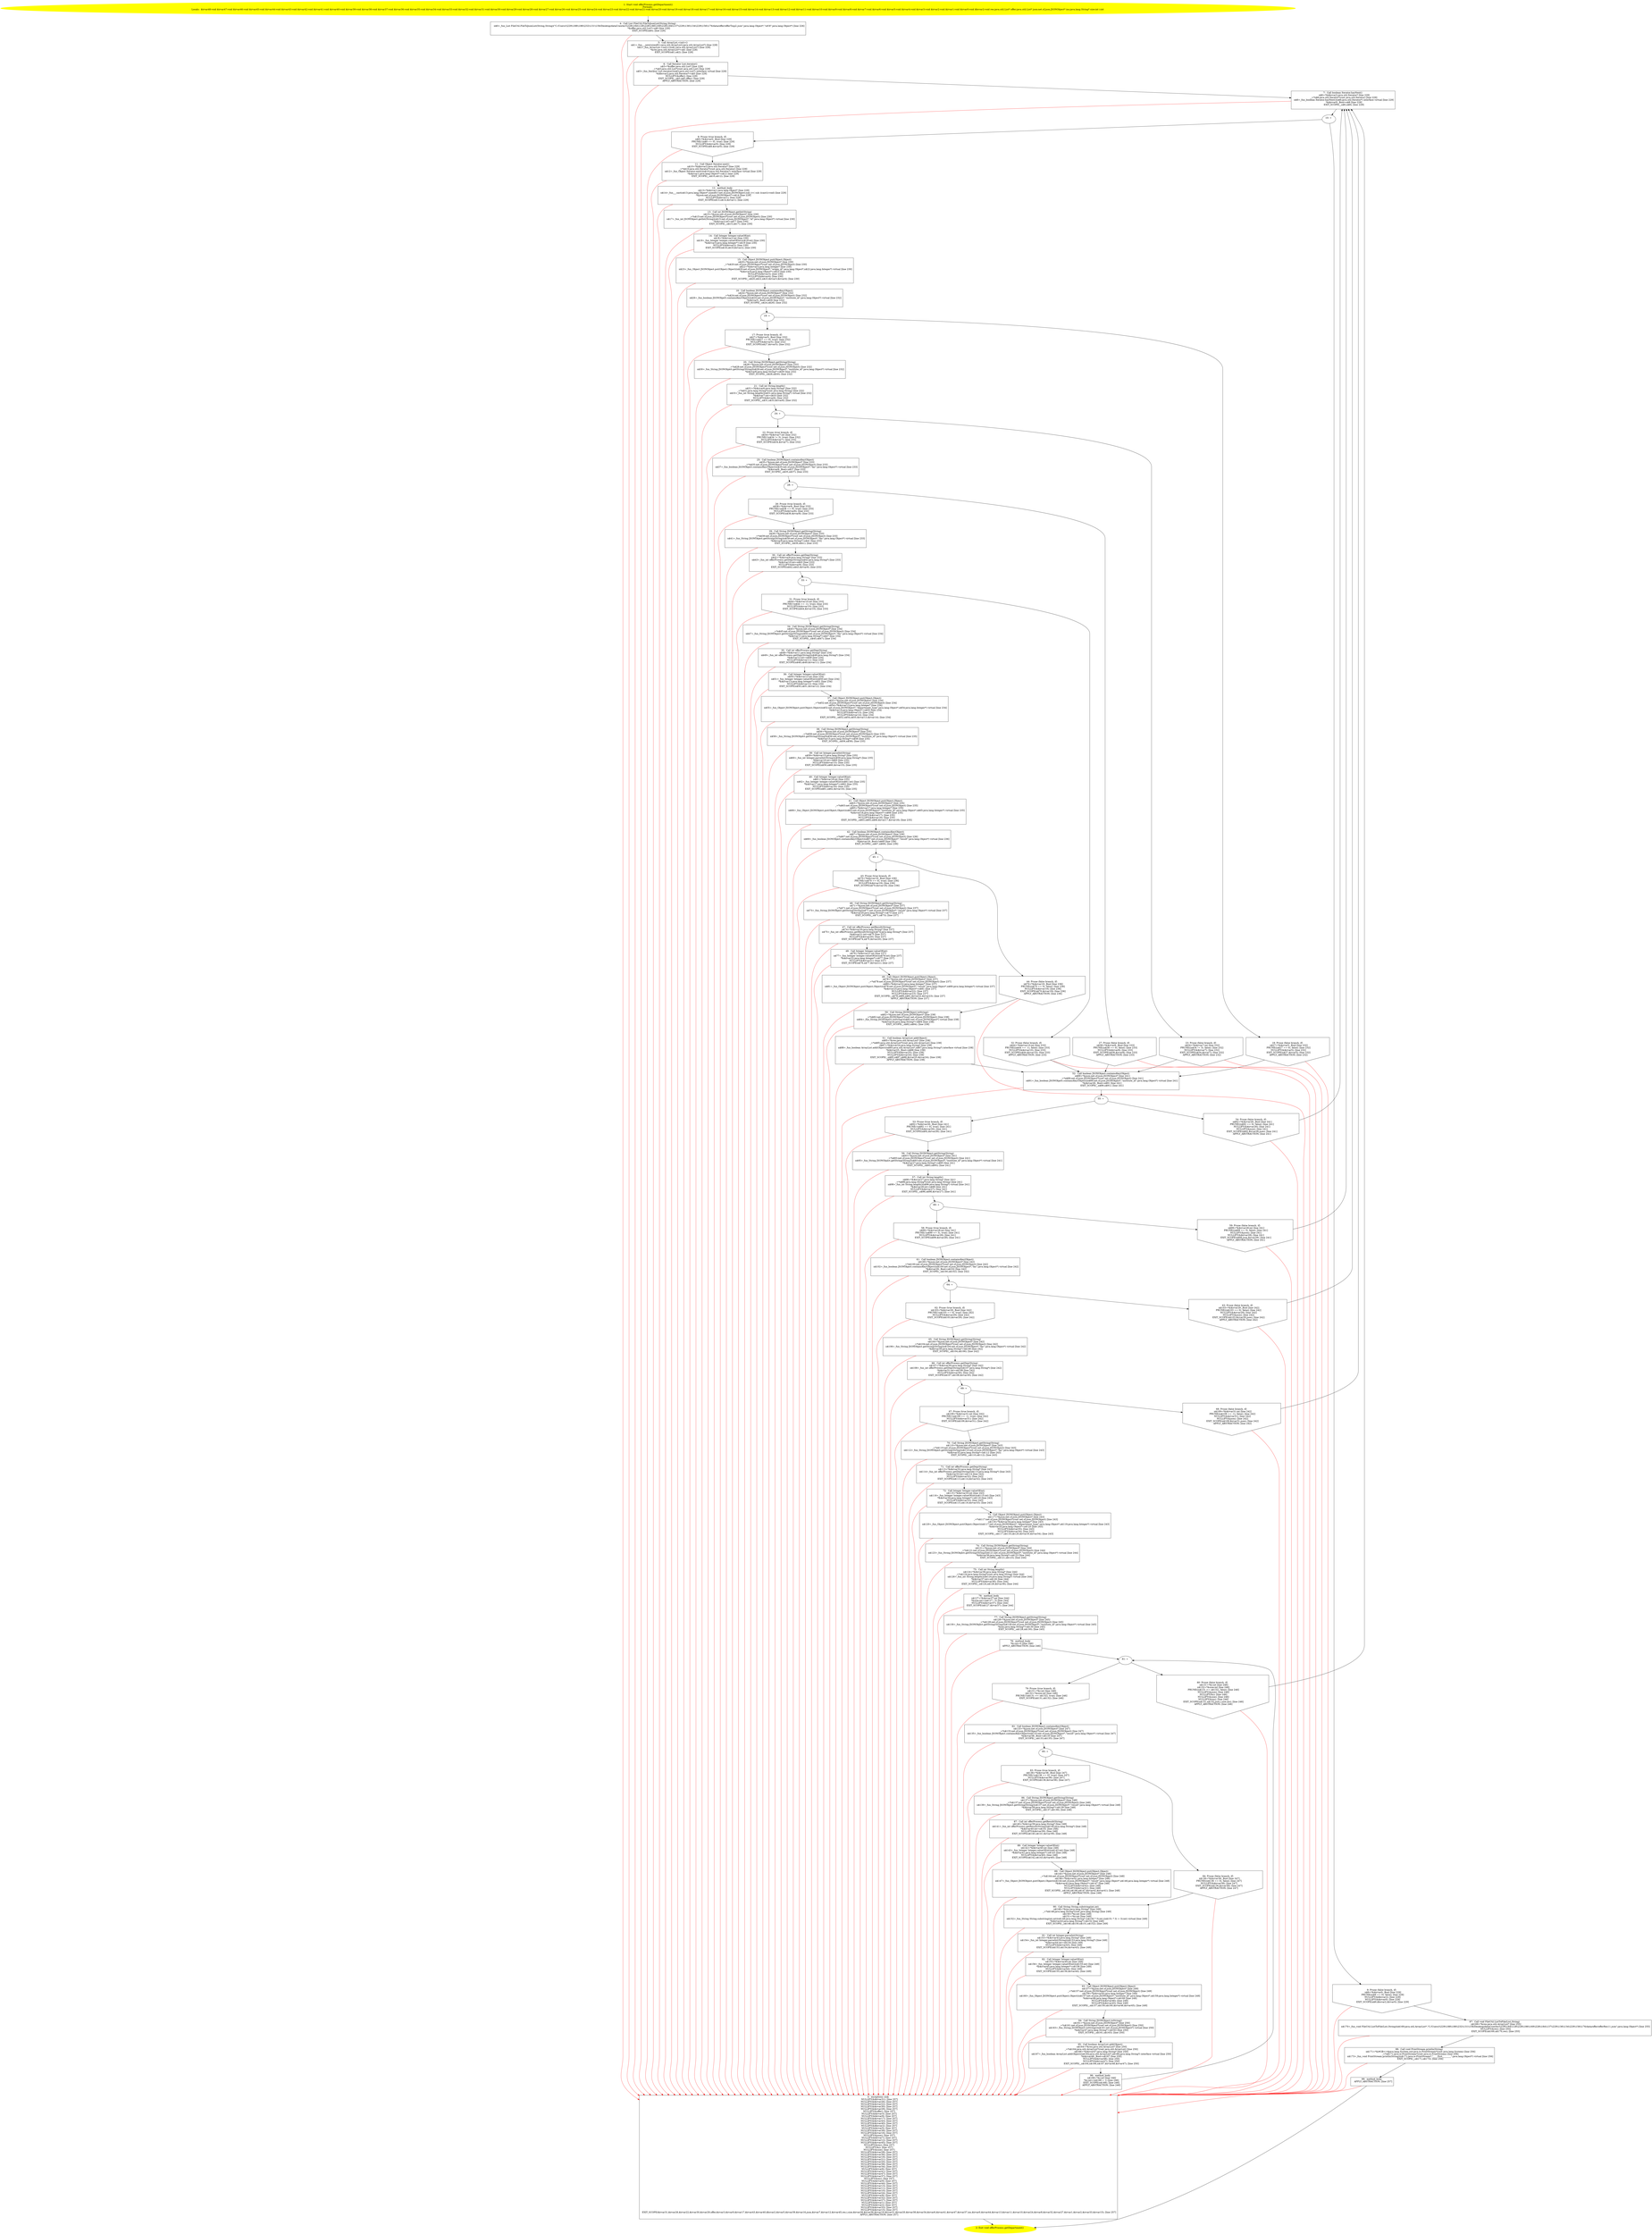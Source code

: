 /* @generated */
digraph cfg {
"com.dulishuo.yimusanfendi.offer.offerProcess.getDepartment():void.8e0508760de3d5e26f1ace15e8e09b9f_1" [label="1: Start void offerProcess.getDepartment()\nFormals: \nLocals:  $irvar48:void $irvar47:void $irvar46:void $irvar45:void $irvar44:void $irvar43:void $irvar42:void $irvar41:void $irvar40:void $irvar39:void $irvar38:void $irvar37:void $irvar36:void $irvar35:void $irvar34:void $irvar33:void $irvar32:void $irvar31:void $irvar30:void $irvar29:void $irvar28:void $irvar27:void $irvar26:void $irvar25:void $irvar24:void $irvar23:void $irvar22:void $irvar21:void $irvar20:void $irvar19:void $irvar18:void $irvar17:void $irvar16:void $irvar15:void $irvar14:void $irvar13:void $irvar12:void $irvar11:void $irvar10:void $irvar9:void $irvar8:void $irvar7:void $irvar6:void $irvar5:void $irvar4:void $irvar3:void $irvar2:void $irvar1:void $irvar0:void $bcvar2:void res:java.util.List* offer:java.util.List* json:net.sf.json.JSONObject* ins:java.lang.String* size:int i:int \n  " color=yellow style=filled]
	

	 "com.dulishuo.yimusanfendi.offer.offerProcess.getDepartment():void.8e0508760de3d5e26f1ace15e8e09b9f_1" -> "com.dulishuo.yimusanfendi.offer.offerProcess.getDepartment():void.8e0508760de3d5e26f1ace15e8e09b9f_4" ;
"com.dulishuo.yimusanfendi.offer.offerProcess.getDepartment():void.8e0508760de3d5e26f1ace15e8e09b9f_2" [label="2: Exit void offerProcess.getDepartment() \n  " color=yellow style=filled]
	

"com.dulishuo.yimusanfendi.offer.offerProcess.getDepartment():void.8e0508760de3d5e26f1ace15e8e09b9f_3" [label="3:  exceptions sink \n   NULLIFY(&$irvar31); [line 257]\n  NULLIFY(&$irvar26); [line 257]\n  NULLIFY(&$irvar22); [line 257]\n  NULLIFY(&$irvar30); [line 257]\n  NULLIFY(&$irvar29); [line 257]\n  NULLIFY(&offer); [line 257]\n  NULLIFY(&$irvar3); [line 257]\n  NULLIFY(&$irvar9); [line 257]\n  NULLIFY(&$irvar17); [line 257]\n  NULLIFY(&$irvar43); [line 257]\n  NULLIFY(&$irvar40); [line 257]\n  NULLIFY(&$bcvar2); [line 257]\n  NULLIFY(&$irvar5); [line 257]\n  NULLIFY(&$irvar39); [line 257]\n  NULLIFY(&$irvar16); [line 257]\n  NULLIFY(&json); [line 257]\n  NULLIFY(&$irvar7); [line 257]\n  NULLIFY(&$irvar12); [line 257]\n  NULLIFY(&$irvar45); [line 257]\n  NULLIFY(&res); [line 257]\n  NULLIFY(&i); [line 257]\n  NULLIFY(&size); [line 257]\n  NULLIFY(&$irvar28); [line 257]\n  NULLIFY(&$irvar36); [line 257]\n  NULLIFY(&$irvar19); [line 257]\n  NULLIFY(&$irvar21); [line 257]\n  NULLIFY(&$irvar20); [line 257]\n  NULLIFY(&$irvar38); [line 257]\n  NULLIFY(&$irvar34); [line 257]\n  NULLIFY(&$irvar6); [line 257]\n  NULLIFY(&$irvar41); [line 257]\n  NULLIFY(&$irvar47); [line 257]\n  NULLIFY(&$irvar37); [line 257]\n  NULLIFY(&ins); [line 257]\n  NULLIFY(&$irvar0); [line 257]\n  NULLIFY(&$irvar44); [line 257]\n  NULLIFY(&$irvar13); [line 257]\n  NULLIFY(&$irvar11); [line 257]\n  NULLIFY(&$irvar10); [line 257]\n  NULLIFY(&$irvar24); [line 257]\n  NULLIFY(&$irvar8); [line 257]\n  NULLIFY(&$irvar32); [line 257]\n  NULLIFY(&$irvar27); [line 257]\n  NULLIFY(&$irvar1); [line 257]\n  NULLIFY(&$irvar2); [line 257]\n  NULLIFY(&$irvar33); [line 257]\n  NULLIFY(&$irvar15); [line 257]\n  EXIT_SCOPE($irvar31,$irvar26,$irvar22,$irvar30,$irvar29,offer,$irvar3,$irvar9,$irvar17,$irvar43,$irvar40,$bcvar2,$irvar5,$irvar39,$irvar16,json,$irvar7,$irvar12,$irvar45,res,i,size,$irvar28,$irvar36,$irvar19,$irvar21,$irvar20,$irvar38,$irvar34,$irvar6,$irvar41,$irvar47,$irvar37,ins,$irvar0,$irvar44,$irvar13,$irvar11,$irvar10,$irvar24,$irvar8,$irvar32,$irvar27,$irvar1,$irvar2,$irvar33,$irvar15); [line 257]\n  APPLY_ABSTRACTION; [line 257]\n " shape="box"]
	

	 "com.dulishuo.yimusanfendi.offer.offerProcess.getDepartment():void.8e0508760de3d5e26f1ace15e8e09b9f_3" -> "com.dulishuo.yimusanfendi.offer.offerProcess.getDepartment():void.8e0508760de3d5e26f1ace15e8e09b9f_2" ;
"com.dulishuo.yimusanfendi.offer.offerProcess.getDepartment():void.8e0508760de3d5e26f1ace15e8e09b9f_4" [label="4:  Call List FileUtil.FileToJsonList(String,String) \n   n$0=_fun_List FileUtil.FileToJsonList(String,String)(\"C:/Users/\\\\229\\\\188\\\\186\\\\232\\\\131\\\\156/Desktop/dataCrawler/\\\\228\\\\184\\\\128\\\\228\\\\186\\\\169\\\\228\\\\184\\\\137\\\\229\\\\136\\\\134\\\\229\\\\156\\\\176/data/offer/offerTmp2.json\":java.lang.Object*,\"utf-8\":java.lang.Object*) [line 226]\n  *&offer:java.util.List*=n$0 [line 226]\n  EXIT_SCOPE(n$0); [line 226]\n " shape="box"]
	

	 "com.dulishuo.yimusanfendi.offer.offerProcess.getDepartment():void.8e0508760de3d5e26f1ace15e8e09b9f_4" -> "com.dulishuo.yimusanfendi.offer.offerProcess.getDepartment():void.8e0508760de3d5e26f1ace15e8e09b9f_5" ;
	 "com.dulishuo.yimusanfendi.offer.offerProcess.getDepartment():void.8e0508760de3d5e26f1ace15e8e09b9f_4" -> "com.dulishuo.yimusanfendi.offer.offerProcess.getDepartment():void.8e0508760de3d5e26f1ace15e8e09b9f_3" [color="red" ];
"com.dulishuo.yimusanfendi.offer.offerProcess.getDepartment():void.8e0508760de3d5e26f1ace15e8e09b9f_5" [label="5:  Call ArrayList.<init>() \n   n$1=_fun___new(sizeof(t=java.util.ArrayList):java.util.ArrayList*) [line 228]\n  n$2=_fun_ArrayList.<init>()(n$1:java.util.ArrayList*) [line 228]\n  *&res:java.util.ArrayList*=n$1 [line 228]\n  EXIT_SCOPE(n$1,n$2); [line 228]\n " shape="box"]
	

	 "com.dulishuo.yimusanfendi.offer.offerProcess.getDepartment():void.8e0508760de3d5e26f1ace15e8e09b9f_5" -> "com.dulishuo.yimusanfendi.offer.offerProcess.getDepartment():void.8e0508760de3d5e26f1ace15e8e09b9f_6" ;
	 "com.dulishuo.yimusanfendi.offer.offerProcess.getDepartment():void.8e0508760de3d5e26f1ace15e8e09b9f_5" -> "com.dulishuo.yimusanfendi.offer.offerProcess.getDepartment():void.8e0508760de3d5e26f1ace15e8e09b9f_3" [color="red" ];
"com.dulishuo.yimusanfendi.offer.offerProcess.getDepartment():void.8e0508760de3d5e26f1ace15e8e09b9f_6" [label="6:  Call Iterator List.iterator() \n   n$3=*&offer:java.util.List* [line 229]\n  _=*n$3:java.util.List*(root java.util.List) [line 229]\n  n$5=_fun_Iterator List.iterator()(n$3:java.util.List*) interface virtual [line 229]\n  *&$bcvar2:java.util.Iterator*=n$5 [line 229]\n  NULLIFY(&offer); [line 229]\n  EXIT_SCOPE(_,n$3,n$5,offer); [line 229]\n  APPLY_ABSTRACTION; [line 229]\n " shape="box"]
	

	 "com.dulishuo.yimusanfendi.offer.offerProcess.getDepartment():void.8e0508760de3d5e26f1ace15e8e09b9f_6" -> "com.dulishuo.yimusanfendi.offer.offerProcess.getDepartment():void.8e0508760de3d5e26f1ace15e8e09b9f_7" ;
	 "com.dulishuo.yimusanfendi.offer.offerProcess.getDepartment():void.8e0508760de3d5e26f1ace15e8e09b9f_6" -> "com.dulishuo.yimusanfendi.offer.offerProcess.getDepartment():void.8e0508760de3d5e26f1ace15e8e09b9f_3" [color="red" ];
"com.dulishuo.yimusanfendi.offer.offerProcess.getDepartment():void.8e0508760de3d5e26f1ace15e8e09b9f_7" [label="7:  Call boolean Iterator.hasNext() \n   n$6=*&$bcvar2:java.util.Iterator* [line 229]\n  _=*n$6:java.util.Iterator*(root java.util.Iterator) [line 229]\n  n$8=_fun_boolean Iterator.hasNext()(n$6:java.util.Iterator*) interface virtual [line 229]\n  *&$irvar0:_Bool=n$8 [line 229]\n  EXIT_SCOPE(_,n$6,n$8); [line 229]\n " shape="box"]
	

	 "com.dulishuo.yimusanfendi.offer.offerProcess.getDepartment():void.8e0508760de3d5e26f1ace15e8e09b9f_7" -> "com.dulishuo.yimusanfendi.offer.offerProcess.getDepartment():void.8e0508760de3d5e26f1ace15e8e09b9f_10" ;
	 "com.dulishuo.yimusanfendi.offer.offerProcess.getDepartment():void.8e0508760de3d5e26f1ace15e8e09b9f_7" -> "com.dulishuo.yimusanfendi.offer.offerProcess.getDepartment():void.8e0508760de3d5e26f1ace15e8e09b9f_3" [color="red" ];
"com.dulishuo.yimusanfendi.offer.offerProcess.getDepartment():void.8e0508760de3d5e26f1ace15e8e09b9f_8" [label="8: Prune (true branch, if) \n   n$9=*&$irvar0:_Bool [line 229]\n  PRUNE(!(n$9 == 0), true); [line 229]\n  NULLIFY(&$irvar0); [line 229]\n  EXIT_SCOPE(n$9,$irvar0); [line 229]\n " shape="invhouse"]
	

	 "com.dulishuo.yimusanfendi.offer.offerProcess.getDepartment():void.8e0508760de3d5e26f1ace15e8e09b9f_8" -> "com.dulishuo.yimusanfendi.offer.offerProcess.getDepartment():void.8e0508760de3d5e26f1ace15e8e09b9f_11" ;
	 "com.dulishuo.yimusanfendi.offer.offerProcess.getDepartment():void.8e0508760de3d5e26f1ace15e8e09b9f_8" -> "com.dulishuo.yimusanfendi.offer.offerProcess.getDepartment():void.8e0508760de3d5e26f1ace15e8e09b9f_3" [color="red" ];
"com.dulishuo.yimusanfendi.offer.offerProcess.getDepartment():void.8e0508760de3d5e26f1ace15e8e09b9f_9" [label="9: Prune (false branch, if) \n   n$9=*&$irvar0:_Bool [line 229]\n  PRUNE((n$9 == 0), false); [line 229]\n  NULLIFY(&$bcvar2); [line 229]\n  NULLIFY(&$irvar0); [line 229]\n  EXIT_SCOPE(n$9,$bcvar2,$irvar0); [line 229]\n " shape="invhouse"]
	

	 "com.dulishuo.yimusanfendi.offer.offerProcess.getDepartment():void.8e0508760de3d5e26f1ace15e8e09b9f_9" -> "com.dulishuo.yimusanfendi.offer.offerProcess.getDepartment():void.8e0508760de3d5e26f1ace15e8e09b9f_97" ;
	 "com.dulishuo.yimusanfendi.offer.offerProcess.getDepartment():void.8e0508760de3d5e26f1ace15e8e09b9f_9" -> "com.dulishuo.yimusanfendi.offer.offerProcess.getDepartment():void.8e0508760de3d5e26f1ace15e8e09b9f_3" [color="red" ];
"com.dulishuo.yimusanfendi.offer.offerProcess.getDepartment():void.8e0508760de3d5e26f1ace15e8e09b9f_10" [label="10: + \n  " ]
	

	 "com.dulishuo.yimusanfendi.offer.offerProcess.getDepartment():void.8e0508760de3d5e26f1ace15e8e09b9f_10" -> "com.dulishuo.yimusanfendi.offer.offerProcess.getDepartment():void.8e0508760de3d5e26f1ace15e8e09b9f_8" ;
	 "com.dulishuo.yimusanfendi.offer.offerProcess.getDepartment():void.8e0508760de3d5e26f1ace15e8e09b9f_10" -> "com.dulishuo.yimusanfendi.offer.offerProcess.getDepartment():void.8e0508760de3d5e26f1ace15e8e09b9f_9" ;
"com.dulishuo.yimusanfendi.offer.offerProcess.getDepartment():void.8e0508760de3d5e26f1ace15e8e09b9f_11" [label="11:  Call Object Iterator.next() \n   n$10=*&$bcvar2:java.util.Iterator* [line 229]\n  _=*n$10:java.util.Iterator*(root java.util.Iterator) [line 229]\n  n$12=_fun_Object Iterator.next()(n$10:java.util.Iterator*) interface virtual [line 229]\n  *&$irvar1:java.lang.Object*=n$12 [line 229]\n  EXIT_SCOPE(_,n$10,n$12); [line 229]\n " shape="box"]
	

	 "com.dulishuo.yimusanfendi.offer.offerProcess.getDepartment():void.8e0508760de3d5e26f1ace15e8e09b9f_11" -> "com.dulishuo.yimusanfendi.offer.offerProcess.getDepartment():void.8e0508760de3d5e26f1ace15e8e09b9f_12" ;
	 "com.dulishuo.yimusanfendi.offer.offerProcess.getDepartment():void.8e0508760de3d5e26f1ace15e8e09b9f_11" -> "com.dulishuo.yimusanfendi.offer.offerProcess.getDepartment():void.8e0508760de3d5e26f1ace15e8e09b9f_3" [color="red" ];
"com.dulishuo.yimusanfendi.offer.offerProcess.getDepartment():void.8e0508760de3d5e26f1ace15e8e09b9f_12" [label="12:  method_body \n   n$13=*&$irvar1:java.lang.Object* [line 229]\n  n$14=_fun___cast(n$13:java.lang.Object*,sizeof(t=net.sf.json.JSONObject;sub_t=( sub )(cast)):void) [line 229]\n  *&json:net.sf.json.JSONObject*=n$14 [line 229]\n  NULLIFY(&$irvar1); [line 229]\n  EXIT_SCOPE(n$13,n$14,$irvar1); [line 229]\n " shape="box"]
	

	 "com.dulishuo.yimusanfendi.offer.offerProcess.getDepartment():void.8e0508760de3d5e26f1ace15e8e09b9f_12" -> "com.dulishuo.yimusanfendi.offer.offerProcess.getDepartment():void.8e0508760de3d5e26f1ace15e8e09b9f_13" ;
	 "com.dulishuo.yimusanfendi.offer.offerProcess.getDepartment():void.8e0508760de3d5e26f1ace15e8e09b9f_12" -> "com.dulishuo.yimusanfendi.offer.offerProcess.getDepartment():void.8e0508760de3d5e26f1ace15e8e09b9f_3" [color="red" ];
"com.dulishuo.yimusanfendi.offer.offerProcess.getDepartment():void.8e0508760de3d5e26f1ace15e8e09b9f_13" [label="13:  Call int JSONObject.getInt(String) \n   n$15=*&json:net.sf.json.JSONObject* [line 230]\n  _=*n$15:net.sf.json.JSONObject*(root net.sf.json.JSONObject) [line 230]\n  n$17=_fun_int JSONObject.getInt(String)(n$15:net.sf.json.JSONObject*,\"id\":java.lang.Object*) virtual [line 230]\n  *&$irvar2:int=n$17 [line 230]\n  EXIT_SCOPE(_,n$15,n$17); [line 230]\n " shape="box"]
	

	 "com.dulishuo.yimusanfendi.offer.offerProcess.getDepartment():void.8e0508760de3d5e26f1ace15e8e09b9f_13" -> "com.dulishuo.yimusanfendi.offer.offerProcess.getDepartment():void.8e0508760de3d5e26f1ace15e8e09b9f_14" ;
	 "com.dulishuo.yimusanfendi.offer.offerProcess.getDepartment():void.8e0508760de3d5e26f1ace15e8e09b9f_13" -> "com.dulishuo.yimusanfendi.offer.offerProcess.getDepartment():void.8e0508760de3d5e26f1ace15e8e09b9f_3" [color="red" ];
"com.dulishuo.yimusanfendi.offer.offerProcess.getDepartment():void.8e0508760de3d5e26f1ace15e8e09b9f_14" [label="14:  Call Integer Integer.valueOf(int) \n   n$18=*&$irvar2:int [line 230]\n  n$19=_fun_Integer Integer.valueOf(int)(n$18:int) [line 230]\n  *&$irvar3:java.lang.Integer*=n$19 [line 230]\n  NULLIFY(&$irvar2); [line 230]\n  EXIT_SCOPE(n$18,n$19,$irvar2); [line 230]\n " shape="box"]
	

	 "com.dulishuo.yimusanfendi.offer.offerProcess.getDepartment():void.8e0508760de3d5e26f1ace15e8e09b9f_14" -> "com.dulishuo.yimusanfendi.offer.offerProcess.getDepartment():void.8e0508760de3d5e26f1ace15e8e09b9f_15" ;
	 "com.dulishuo.yimusanfendi.offer.offerProcess.getDepartment():void.8e0508760de3d5e26f1ace15e8e09b9f_14" -> "com.dulishuo.yimusanfendi.offer.offerProcess.getDepartment():void.8e0508760de3d5e26f1ace15e8e09b9f_3" [color="red" ];
"com.dulishuo.yimusanfendi.offer.offerProcess.getDepartment():void.8e0508760de3d5e26f1ace15e8e09b9f_15" [label="15:  Call Object JSONObject.put(Object,Object) \n   n$20=*&json:net.sf.json.JSONObject* [line 230]\n  _=*n$20:net.sf.json.JSONObject*(root net.sf.json.JSONObject) [line 230]\n  n$22=*&$irvar3:java.lang.Integer* [line 230]\n  n$23=_fun_Object JSONObject.put(Object,Object)(n$20:net.sf.json.JSONObject*,\"origin_id\":java.lang.Object*,n$22:java.lang.Integer*) virtual [line 230]\n  *&$irvar4:java.lang.Object*=n$23 [line 230]\n  NULLIFY(&$irvar3); [line 230]\n  NULLIFY(&$irvar4); [line 230]\n  EXIT_SCOPE(_,n$20,n$22,n$23,$irvar3,$irvar4); [line 230]\n " shape="box"]
	

	 "com.dulishuo.yimusanfendi.offer.offerProcess.getDepartment():void.8e0508760de3d5e26f1ace15e8e09b9f_15" -> "com.dulishuo.yimusanfendi.offer.offerProcess.getDepartment():void.8e0508760de3d5e26f1ace15e8e09b9f_16" ;
	 "com.dulishuo.yimusanfendi.offer.offerProcess.getDepartment():void.8e0508760de3d5e26f1ace15e8e09b9f_15" -> "com.dulishuo.yimusanfendi.offer.offerProcess.getDepartment():void.8e0508760de3d5e26f1ace15e8e09b9f_3" [color="red" ];
"com.dulishuo.yimusanfendi.offer.offerProcess.getDepartment():void.8e0508760de3d5e26f1ace15e8e09b9f_16" [label="16:  Call boolean JSONObject.containsKey(Object) \n   n$24=*&json:net.sf.json.JSONObject* [line 232]\n  _=*n$24:net.sf.json.JSONObject*(root net.sf.json.JSONObject) [line 232]\n  n$26=_fun_boolean JSONObject.containsKey(Object)(n$24:net.sf.json.JSONObject*,\"institute_id\":java.lang.Object*) virtual [line 232]\n  *&$irvar5:_Bool=n$26 [line 232]\n  EXIT_SCOPE(_,n$24,n$26); [line 232]\n " shape="box"]
	

	 "com.dulishuo.yimusanfendi.offer.offerProcess.getDepartment():void.8e0508760de3d5e26f1ace15e8e09b9f_16" -> "com.dulishuo.yimusanfendi.offer.offerProcess.getDepartment():void.8e0508760de3d5e26f1ace15e8e09b9f_19" ;
	 "com.dulishuo.yimusanfendi.offer.offerProcess.getDepartment():void.8e0508760de3d5e26f1ace15e8e09b9f_16" -> "com.dulishuo.yimusanfendi.offer.offerProcess.getDepartment():void.8e0508760de3d5e26f1ace15e8e09b9f_3" [color="red" ];
"com.dulishuo.yimusanfendi.offer.offerProcess.getDepartment():void.8e0508760de3d5e26f1ace15e8e09b9f_17" [label="17: Prune (true branch, if) \n   n$27=*&$irvar5:_Bool [line 232]\n  PRUNE(!(n$27 == 0), true); [line 232]\n  NULLIFY(&$irvar5); [line 232]\n  EXIT_SCOPE(n$27,$irvar5); [line 232]\n " shape="invhouse"]
	

	 "com.dulishuo.yimusanfendi.offer.offerProcess.getDepartment():void.8e0508760de3d5e26f1ace15e8e09b9f_17" -> "com.dulishuo.yimusanfendi.offer.offerProcess.getDepartment():void.8e0508760de3d5e26f1ace15e8e09b9f_20" ;
	 "com.dulishuo.yimusanfendi.offer.offerProcess.getDepartment():void.8e0508760de3d5e26f1ace15e8e09b9f_17" -> "com.dulishuo.yimusanfendi.offer.offerProcess.getDepartment():void.8e0508760de3d5e26f1ace15e8e09b9f_3" [color="red" ];
"com.dulishuo.yimusanfendi.offer.offerProcess.getDepartment():void.8e0508760de3d5e26f1ace15e8e09b9f_18" [label="18: Prune (false branch, if) \n   n$27=*&$irvar5:_Bool [line 232]\n  PRUNE((n$27 == 0), false); [line 232]\n  NULLIFY(&$irvar5); [line 232]\n  EXIT_SCOPE(n$27,$irvar5); [line 232]\n  APPLY_ABSTRACTION; [line 232]\n " shape="invhouse"]
	

	 "com.dulishuo.yimusanfendi.offer.offerProcess.getDepartment():void.8e0508760de3d5e26f1ace15e8e09b9f_18" -> "com.dulishuo.yimusanfendi.offer.offerProcess.getDepartment():void.8e0508760de3d5e26f1ace15e8e09b9f_52" ;
	 "com.dulishuo.yimusanfendi.offer.offerProcess.getDepartment():void.8e0508760de3d5e26f1ace15e8e09b9f_18" -> "com.dulishuo.yimusanfendi.offer.offerProcess.getDepartment():void.8e0508760de3d5e26f1ace15e8e09b9f_3" [color="red" ];
"com.dulishuo.yimusanfendi.offer.offerProcess.getDepartment():void.8e0508760de3d5e26f1ace15e8e09b9f_19" [label="19: + \n  " ]
	

	 "com.dulishuo.yimusanfendi.offer.offerProcess.getDepartment():void.8e0508760de3d5e26f1ace15e8e09b9f_19" -> "com.dulishuo.yimusanfendi.offer.offerProcess.getDepartment():void.8e0508760de3d5e26f1ace15e8e09b9f_17" ;
	 "com.dulishuo.yimusanfendi.offer.offerProcess.getDepartment():void.8e0508760de3d5e26f1ace15e8e09b9f_19" -> "com.dulishuo.yimusanfendi.offer.offerProcess.getDepartment():void.8e0508760de3d5e26f1ace15e8e09b9f_18" ;
"com.dulishuo.yimusanfendi.offer.offerProcess.getDepartment():void.8e0508760de3d5e26f1ace15e8e09b9f_20" [label="20:  Call String JSONObject.getString(String) \n   n$28=*&json:net.sf.json.JSONObject* [line 232]\n  _=*n$28:net.sf.json.JSONObject*(root net.sf.json.JSONObject) [line 232]\n  n$30=_fun_String JSONObject.getString(String)(n$28:net.sf.json.JSONObject*,\"institute_id\":java.lang.Object*) virtual [line 232]\n  *&$irvar6:java.lang.String*=n$30 [line 232]\n  EXIT_SCOPE(_,n$28,n$30); [line 232]\n " shape="box"]
	

	 "com.dulishuo.yimusanfendi.offer.offerProcess.getDepartment():void.8e0508760de3d5e26f1ace15e8e09b9f_20" -> "com.dulishuo.yimusanfendi.offer.offerProcess.getDepartment():void.8e0508760de3d5e26f1ace15e8e09b9f_21" ;
	 "com.dulishuo.yimusanfendi.offer.offerProcess.getDepartment():void.8e0508760de3d5e26f1ace15e8e09b9f_20" -> "com.dulishuo.yimusanfendi.offer.offerProcess.getDepartment():void.8e0508760de3d5e26f1ace15e8e09b9f_3" [color="red" ];
"com.dulishuo.yimusanfendi.offer.offerProcess.getDepartment():void.8e0508760de3d5e26f1ace15e8e09b9f_21" [label="21:  Call int String.length() \n   n$31=*&$irvar6:java.lang.String* [line 232]\n  _=*n$31:java.lang.String*(root java.lang.String) [line 232]\n  n$33=_fun_int String.length()(n$31:java.lang.String*) virtual [line 232]\n  *&$irvar7:int=n$33 [line 232]\n  NULLIFY(&$irvar6); [line 232]\n  EXIT_SCOPE(_,n$31,n$33,$irvar6); [line 232]\n " shape="box"]
	

	 "com.dulishuo.yimusanfendi.offer.offerProcess.getDepartment():void.8e0508760de3d5e26f1ace15e8e09b9f_21" -> "com.dulishuo.yimusanfendi.offer.offerProcess.getDepartment():void.8e0508760de3d5e26f1ace15e8e09b9f_24" ;
	 "com.dulishuo.yimusanfendi.offer.offerProcess.getDepartment():void.8e0508760de3d5e26f1ace15e8e09b9f_21" -> "com.dulishuo.yimusanfendi.offer.offerProcess.getDepartment():void.8e0508760de3d5e26f1ace15e8e09b9f_3" [color="red" ];
"com.dulishuo.yimusanfendi.offer.offerProcess.getDepartment():void.8e0508760de3d5e26f1ace15e8e09b9f_22" [label="22: Prune (true branch, if) \n   n$34=*&$irvar7:int [line 232]\n  PRUNE(!(n$34 != 3), true); [line 232]\n  NULLIFY(&$irvar7); [line 232]\n  EXIT_SCOPE(n$34,$irvar7); [line 232]\n " shape="invhouse"]
	

	 "com.dulishuo.yimusanfendi.offer.offerProcess.getDepartment():void.8e0508760de3d5e26f1ace15e8e09b9f_22" -> "com.dulishuo.yimusanfendi.offer.offerProcess.getDepartment():void.8e0508760de3d5e26f1ace15e8e09b9f_25" ;
	 "com.dulishuo.yimusanfendi.offer.offerProcess.getDepartment():void.8e0508760de3d5e26f1ace15e8e09b9f_22" -> "com.dulishuo.yimusanfendi.offer.offerProcess.getDepartment():void.8e0508760de3d5e26f1ace15e8e09b9f_3" [color="red" ];
"com.dulishuo.yimusanfendi.offer.offerProcess.getDepartment():void.8e0508760de3d5e26f1ace15e8e09b9f_23" [label="23: Prune (false branch, if) \n   n$34=*&$irvar7:int [line 232]\n  PRUNE((n$34 != 3), false); [line 232]\n  NULLIFY(&$irvar7); [line 232]\n  EXIT_SCOPE(n$34,$irvar7); [line 232]\n  APPLY_ABSTRACTION; [line 232]\n " shape="invhouse"]
	

	 "com.dulishuo.yimusanfendi.offer.offerProcess.getDepartment():void.8e0508760de3d5e26f1ace15e8e09b9f_23" -> "com.dulishuo.yimusanfendi.offer.offerProcess.getDepartment():void.8e0508760de3d5e26f1ace15e8e09b9f_52" ;
	 "com.dulishuo.yimusanfendi.offer.offerProcess.getDepartment():void.8e0508760de3d5e26f1ace15e8e09b9f_23" -> "com.dulishuo.yimusanfendi.offer.offerProcess.getDepartment():void.8e0508760de3d5e26f1ace15e8e09b9f_3" [color="red" ];
"com.dulishuo.yimusanfendi.offer.offerProcess.getDepartment():void.8e0508760de3d5e26f1ace15e8e09b9f_24" [label="24: + \n  " ]
	

	 "com.dulishuo.yimusanfendi.offer.offerProcess.getDepartment():void.8e0508760de3d5e26f1ace15e8e09b9f_24" -> "com.dulishuo.yimusanfendi.offer.offerProcess.getDepartment():void.8e0508760de3d5e26f1ace15e8e09b9f_22" ;
	 "com.dulishuo.yimusanfendi.offer.offerProcess.getDepartment():void.8e0508760de3d5e26f1ace15e8e09b9f_24" -> "com.dulishuo.yimusanfendi.offer.offerProcess.getDepartment():void.8e0508760de3d5e26f1ace15e8e09b9f_23" ;
"com.dulishuo.yimusanfendi.offer.offerProcess.getDepartment():void.8e0508760de3d5e26f1ace15e8e09b9f_25" [label="25:  Call boolean JSONObject.containsKey(Object) \n   n$35=*&json:net.sf.json.JSONObject* [line 233]\n  _=*n$35:net.sf.json.JSONObject*(root net.sf.json.JSONObject) [line 233]\n  n$37=_fun_boolean JSONObject.containsKey(Object)(n$35:net.sf.json.JSONObject*,\"fac\":java.lang.Object*) virtual [line 233]\n  *&$irvar8:_Bool=n$37 [line 233]\n  EXIT_SCOPE(_,n$35,n$37); [line 233]\n " shape="box"]
	

	 "com.dulishuo.yimusanfendi.offer.offerProcess.getDepartment():void.8e0508760de3d5e26f1ace15e8e09b9f_25" -> "com.dulishuo.yimusanfendi.offer.offerProcess.getDepartment():void.8e0508760de3d5e26f1ace15e8e09b9f_28" ;
	 "com.dulishuo.yimusanfendi.offer.offerProcess.getDepartment():void.8e0508760de3d5e26f1ace15e8e09b9f_25" -> "com.dulishuo.yimusanfendi.offer.offerProcess.getDepartment():void.8e0508760de3d5e26f1ace15e8e09b9f_3" [color="red" ];
"com.dulishuo.yimusanfendi.offer.offerProcess.getDepartment():void.8e0508760de3d5e26f1ace15e8e09b9f_26" [label="26: Prune (true branch, if) \n   n$38=*&$irvar8:_Bool [line 233]\n  PRUNE(!(n$38 == 0), true); [line 233]\n  NULLIFY(&$irvar8); [line 233]\n  EXIT_SCOPE(n$38,$irvar8); [line 233]\n " shape="invhouse"]
	

	 "com.dulishuo.yimusanfendi.offer.offerProcess.getDepartment():void.8e0508760de3d5e26f1ace15e8e09b9f_26" -> "com.dulishuo.yimusanfendi.offer.offerProcess.getDepartment():void.8e0508760de3d5e26f1ace15e8e09b9f_29" ;
	 "com.dulishuo.yimusanfendi.offer.offerProcess.getDepartment():void.8e0508760de3d5e26f1ace15e8e09b9f_26" -> "com.dulishuo.yimusanfendi.offer.offerProcess.getDepartment():void.8e0508760de3d5e26f1ace15e8e09b9f_3" [color="red" ];
"com.dulishuo.yimusanfendi.offer.offerProcess.getDepartment():void.8e0508760de3d5e26f1ace15e8e09b9f_27" [label="27: Prune (false branch, if) \n   n$38=*&$irvar8:_Bool [line 233]\n  PRUNE((n$38 == 0), false); [line 233]\n  NULLIFY(&$irvar8); [line 233]\n  EXIT_SCOPE(n$38,$irvar8); [line 233]\n  APPLY_ABSTRACTION; [line 233]\n " shape="invhouse"]
	

	 "com.dulishuo.yimusanfendi.offer.offerProcess.getDepartment():void.8e0508760de3d5e26f1ace15e8e09b9f_27" -> "com.dulishuo.yimusanfendi.offer.offerProcess.getDepartment():void.8e0508760de3d5e26f1ace15e8e09b9f_52" ;
	 "com.dulishuo.yimusanfendi.offer.offerProcess.getDepartment():void.8e0508760de3d5e26f1ace15e8e09b9f_27" -> "com.dulishuo.yimusanfendi.offer.offerProcess.getDepartment():void.8e0508760de3d5e26f1ace15e8e09b9f_3" [color="red" ];
"com.dulishuo.yimusanfendi.offer.offerProcess.getDepartment():void.8e0508760de3d5e26f1ace15e8e09b9f_28" [label="28: + \n  " ]
	

	 "com.dulishuo.yimusanfendi.offer.offerProcess.getDepartment():void.8e0508760de3d5e26f1ace15e8e09b9f_28" -> "com.dulishuo.yimusanfendi.offer.offerProcess.getDepartment():void.8e0508760de3d5e26f1ace15e8e09b9f_26" ;
	 "com.dulishuo.yimusanfendi.offer.offerProcess.getDepartment():void.8e0508760de3d5e26f1ace15e8e09b9f_28" -> "com.dulishuo.yimusanfendi.offer.offerProcess.getDepartment():void.8e0508760de3d5e26f1ace15e8e09b9f_27" ;
"com.dulishuo.yimusanfendi.offer.offerProcess.getDepartment():void.8e0508760de3d5e26f1ace15e8e09b9f_29" [label="29:  Call String JSONObject.getString(String) \n   n$39=*&json:net.sf.json.JSONObject* [line 233]\n  _=*n$39:net.sf.json.JSONObject*(root net.sf.json.JSONObject) [line 233]\n  n$41=_fun_String JSONObject.getString(String)(n$39:net.sf.json.JSONObject*,\"fac\":java.lang.Object*) virtual [line 233]\n  *&$irvar9:java.lang.String*=n$41 [line 233]\n  EXIT_SCOPE(_,n$39,n$41); [line 233]\n " shape="box"]
	

	 "com.dulishuo.yimusanfendi.offer.offerProcess.getDepartment():void.8e0508760de3d5e26f1ace15e8e09b9f_29" -> "com.dulishuo.yimusanfendi.offer.offerProcess.getDepartment():void.8e0508760de3d5e26f1ace15e8e09b9f_30" ;
	 "com.dulishuo.yimusanfendi.offer.offerProcess.getDepartment():void.8e0508760de3d5e26f1ace15e8e09b9f_29" -> "com.dulishuo.yimusanfendi.offer.offerProcess.getDepartment():void.8e0508760de3d5e26f1ace15e8e09b9f_3" [color="red" ];
"com.dulishuo.yimusanfendi.offer.offerProcess.getDepartment():void.8e0508760de3d5e26f1ace15e8e09b9f_30" [label="30:  Call int offerProcess.getDep(String) \n   n$42=*&$irvar9:java.lang.String* [line 233]\n  n$43=_fun_int offerProcess.getDep(String)(n$42:java.lang.String*) [line 233]\n  *&$irvar10:int=n$43 [line 233]\n  NULLIFY(&$irvar9); [line 233]\n  EXIT_SCOPE(n$42,n$43,$irvar9); [line 233]\n " shape="box"]
	

	 "com.dulishuo.yimusanfendi.offer.offerProcess.getDepartment():void.8e0508760de3d5e26f1ace15e8e09b9f_30" -> "com.dulishuo.yimusanfendi.offer.offerProcess.getDepartment():void.8e0508760de3d5e26f1ace15e8e09b9f_33" ;
	 "com.dulishuo.yimusanfendi.offer.offerProcess.getDepartment():void.8e0508760de3d5e26f1ace15e8e09b9f_30" -> "com.dulishuo.yimusanfendi.offer.offerProcess.getDepartment():void.8e0508760de3d5e26f1ace15e8e09b9f_3" [color="red" ];
"com.dulishuo.yimusanfendi.offer.offerProcess.getDepartment():void.8e0508760de3d5e26f1ace15e8e09b9f_31" [label="31: Prune (true branch, if) \n   n$44=*&$irvar10:int [line 233]\n  PRUNE(!(n$44 == -1), true); [line 233]\n  NULLIFY(&$irvar10); [line 233]\n  EXIT_SCOPE(n$44,$irvar10); [line 233]\n " shape="invhouse"]
	

	 "com.dulishuo.yimusanfendi.offer.offerProcess.getDepartment():void.8e0508760de3d5e26f1ace15e8e09b9f_31" -> "com.dulishuo.yimusanfendi.offer.offerProcess.getDepartment():void.8e0508760de3d5e26f1ace15e8e09b9f_34" ;
	 "com.dulishuo.yimusanfendi.offer.offerProcess.getDepartment():void.8e0508760de3d5e26f1ace15e8e09b9f_31" -> "com.dulishuo.yimusanfendi.offer.offerProcess.getDepartment():void.8e0508760de3d5e26f1ace15e8e09b9f_3" [color="red" ];
"com.dulishuo.yimusanfendi.offer.offerProcess.getDepartment():void.8e0508760de3d5e26f1ace15e8e09b9f_32" [label="32: Prune (false branch, if) \n   n$44=*&$irvar10:int [line 233]\n  PRUNE((n$44 == -1), false); [line 233]\n  NULLIFY(&$irvar10); [line 233]\n  EXIT_SCOPE(n$44,$irvar10); [line 233]\n  APPLY_ABSTRACTION; [line 233]\n " shape="invhouse"]
	

	 "com.dulishuo.yimusanfendi.offer.offerProcess.getDepartment():void.8e0508760de3d5e26f1ace15e8e09b9f_32" -> "com.dulishuo.yimusanfendi.offer.offerProcess.getDepartment():void.8e0508760de3d5e26f1ace15e8e09b9f_52" ;
	 "com.dulishuo.yimusanfendi.offer.offerProcess.getDepartment():void.8e0508760de3d5e26f1ace15e8e09b9f_32" -> "com.dulishuo.yimusanfendi.offer.offerProcess.getDepartment():void.8e0508760de3d5e26f1ace15e8e09b9f_3" [color="red" ];
"com.dulishuo.yimusanfendi.offer.offerProcess.getDepartment():void.8e0508760de3d5e26f1ace15e8e09b9f_33" [label="33: + \n  " ]
	

	 "com.dulishuo.yimusanfendi.offer.offerProcess.getDepartment():void.8e0508760de3d5e26f1ace15e8e09b9f_33" -> "com.dulishuo.yimusanfendi.offer.offerProcess.getDepartment():void.8e0508760de3d5e26f1ace15e8e09b9f_31" ;
	 "com.dulishuo.yimusanfendi.offer.offerProcess.getDepartment():void.8e0508760de3d5e26f1ace15e8e09b9f_33" -> "com.dulishuo.yimusanfendi.offer.offerProcess.getDepartment():void.8e0508760de3d5e26f1ace15e8e09b9f_32" ;
"com.dulishuo.yimusanfendi.offer.offerProcess.getDepartment():void.8e0508760de3d5e26f1ace15e8e09b9f_34" [label="34:  Call String JSONObject.getString(String) \n   n$45=*&json:net.sf.json.JSONObject* [line 234]\n  _=*n$45:net.sf.json.JSONObject*(root net.sf.json.JSONObject) [line 234]\n  n$47=_fun_String JSONObject.getString(String)(n$45:net.sf.json.JSONObject*,\"fac\":java.lang.Object*) virtual [line 234]\n  *&$irvar11:java.lang.String*=n$47 [line 234]\n  EXIT_SCOPE(_,n$45,n$47); [line 234]\n " shape="box"]
	

	 "com.dulishuo.yimusanfendi.offer.offerProcess.getDepartment():void.8e0508760de3d5e26f1ace15e8e09b9f_34" -> "com.dulishuo.yimusanfendi.offer.offerProcess.getDepartment():void.8e0508760de3d5e26f1ace15e8e09b9f_35" ;
	 "com.dulishuo.yimusanfendi.offer.offerProcess.getDepartment():void.8e0508760de3d5e26f1ace15e8e09b9f_34" -> "com.dulishuo.yimusanfendi.offer.offerProcess.getDepartment():void.8e0508760de3d5e26f1ace15e8e09b9f_3" [color="red" ];
"com.dulishuo.yimusanfendi.offer.offerProcess.getDepartment():void.8e0508760de3d5e26f1ace15e8e09b9f_35" [label="35:  Call int offerProcess.getDep(String) \n   n$48=*&$irvar11:java.lang.String* [line 234]\n  n$49=_fun_int offerProcess.getDep(String)(n$48:java.lang.String*) [line 234]\n  *&$irvar12:int=n$49 [line 234]\n  NULLIFY(&$irvar11); [line 234]\n  EXIT_SCOPE(n$48,n$49,$irvar11); [line 234]\n " shape="box"]
	

	 "com.dulishuo.yimusanfendi.offer.offerProcess.getDepartment():void.8e0508760de3d5e26f1ace15e8e09b9f_35" -> "com.dulishuo.yimusanfendi.offer.offerProcess.getDepartment():void.8e0508760de3d5e26f1ace15e8e09b9f_36" ;
	 "com.dulishuo.yimusanfendi.offer.offerProcess.getDepartment():void.8e0508760de3d5e26f1ace15e8e09b9f_35" -> "com.dulishuo.yimusanfendi.offer.offerProcess.getDepartment():void.8e0508760de3d5e26f1ace15e8e09b9f_3" [color="red" ];
"com.dulishuo.yimusanfendi.offer.offerProcess.getDepartment():void.8e0508760de3d5e26f1ace15e8e09b9f_36" [label="36:  Call Integer Integer.valueOf(int) \n   n$50=*&$irvar12:int [line 234]\n  n$51=_fun_Integer Integer.valueOf(int)(n$50:int) [line 234]\n  *&$irvar13:java.lang.Integer*=n$51 [line 234]\n  NULLIFY(&$irvar12); [line 234]\n  EXIT_SCOPE(n$50,n$51,$irvar12); [line 234]\n " shape="box"]
	

	 "com.dulishuo.yimusanfendi.offer.offerProcess.getDepartment():void.8e0508760de3d5e26f1ace15e8e09b9f_36" -> "com.dulishuo.yimusanfendi.offer.offerProcess.getDepartment():void.8e0508760de3d5e26f1ace15e8e09b9f_37" ;
	 "com.dulishuo.yimusanfendi.offer.offerProcess.getDepartment():void.8e0508760de3d5e26f1ace15e8e09b9f_36" -> "com.dulishuo.yimusanfendi.offer.offerProcess.getDepartment():void.8e0508760de3d5e26f1ace15e8e09b9f_3" [color="red" ];
"com.dulishuo.yimusanfendi.offer.offerProcess.getDepartment():void.8e0508760de3d5e26f1ace15e8e09b9f_37" [label="37:  Call Object JSONObject.put(Object,Object) \n   n$52=*&json:net.sf.json.JSONObject* [line 234]\n  _=*n$52:net.sf.json.JSONObject*(root net.sf.json.JSONObject) [line 234]\n  n$54=*&$irvar13:java.lang.Integer* [line 234]\n  n$55=_fun_Object JSONObject.put(Object,Object)(n$52:net.sf.json.JSONObject*,\"department_type\":java.lang.Object*,n$54:java.lang.Integer*) virtual [line 234]\n  *&$irvar14:java.lang.Object*=n$55 [line 234]\n  NULLIFY(&$irvar13); [line 234]\n  NULLIFY(&$irvar14); [line 234]\n  EXIT_SCOPE(_,n$52,n$54,n$55,$irvar13,$irvar14); [line 234]\n " shape="box"]
	

	 "com.dulishuo.yimusanfendi.offer.offerProcess.getDepartment():void.8e0508760de3d5e26f1ace15e8e09b9f_37" -> "com.dulishuo.yimusanfendi.offer.offerProcess.getDepartment():void.8e0508760de3d5e26f1ace15e8e09b9f_38" ;
	 "com.dulishuo.yimusanfendi.offer.offerProcess.getDepartment():void.8e0508760de3d5e26f1ace15e8e09b9f_37" -> "com.dulishuo.yimusanfendi.offer.offerProcess.getDepartment():void.8e0508760de3d5e26f1ace15e8e09b9f_3" [color="red" ];
"com.dulishuo.yimusanfendi.offer.offerProcess.getDepartment():void.8e0508760de3d5e26f1ace15e8e09b9f_38" [label="38:  Call String JSONObject.getString(String) \n   n$56=*&json:net.sf.json.JSONObject* [line 235]\n  _=*n$56:net.sf.json.JSONObject*(root net.sf.json.JSONObject) [line 235]\n  n$58=_fun_String JSONObject.getString(String)(n$56:net.sf.json.JSONObject*,\"institute_id\":java.lang.Object*) virtual [line 235]\n  *&$irvar15:java.lang.String*=n$58 [line 235]\n  EXIT_SCOPE(_,n$56,n$58); [line 235]\n " shape="box"]
	

	 "com.dulishuo.yimusanfendi.offer.offerProcess.getDepartment():void.8e0508760de3d5e26f1ace15e8e09b9f_38" -> "com.dulishuo.yimusanfendi.offer.offerProcess.getDepartment():void.8e0508760de3d5e26f1ace15e8e09b9f_39" ;
	 "com.dulishuo.yimusanfendi.offer.offerProcess.getDepartment():void.8e0508760de3d5e26f1ace15e8e09b9f_38" -> "com.dulishuo.yimusanfendi.offer.offerProcess.getDepartment():void.8e0508760de3d5e26f1ace15e8e09b9f_3" [color="red" ];
"com.dulishuo.yimusanfendi.offer.offerProcess.getDepartment():void.8e0508760de3d5e26f1ace15e8e09b9f_39" [label="39:  Call int Integer.parseInt(String) \n   n$59=*&$irvar15:java.lang.String* [line 235]\n  n$60=_fun_int Integer.parseInt(String)(n$59:java.lang.String*) [line 235]\n  *&$irvar16:int=n$60 [line 235]\n  NULLIFY(&$irvar15); [line 235]\n  EXIT_SCOPE(n$59,n$60,$irvar15); [line 235]\n " shape="box"]
	

	 "com.dulishuo.yimusanfendi.offer.offerProcess.getDepartment():void.8e0508760de3d5e26f1ace15e8e09b9f_39" -> "com.dulishuo.yimusanfendi.offer.offerProcess.getDepartment():void.8e0508760de3d5e26f1ace15e8e09b9f_40" ;
	 "com.dulishuo.yimusanfendi.offer.offerProcess.getDepartment():void.8e0508760de3d5e26f1ace15e8e09b9f_39" -> "com.dulishuo.yimusanfendi.offer.offerProcess.getDepartment():void.8e0508760de3d5e26f1ace15e8e09b9f_3" [color="red" ];
"com.dulishuo.yimusanfendi.offer.offerProcess.getDepartment():void.8e0508760de3d5e26f1ace15e8e09b9f_40" [label="40:  Call Integer Integer.valueOf(int) \n   n$61=*&$irvar16:int [line 235]\n  n$62=_fun_Integer Integer.valueOf(int)(n$61:int) [line 235]\n  *&$irvar17:java.lang.Integer*=n$62 [line 235]\n  NULLIFY(&$irvar16); [line 235]\n  EXIT_SCOPE(n$61,n$62,$irvar16); [line 235]\n " shape="box"]
	

	 "com.dulishuo.yimusanfendi.offer.offerProcess.getDepartment():void.8e0508760de3d5e26f1ace15e8e09b9f_40" -> "com.dulishuo.yimusanfendi.offer.offerProcess.getDepartment():void.8e0508760de3d5e26f1ace15e8e09b9f_41" ;
	 "com.dulishuo.yimusanfendi.offer.offerProcess.getDepartment():void.8e0508760de3d5e26f1ace15e8e09b9f_40" -> "com.dulishuo.yimusanfendi.offer.offerProcess.getDepartment():void.8e0508760de3d5e26f1ace15e8e09b9f_3" [color="red" ];
"com.dulishuo.yimusanfendi.offer.offerProcess.getDepartment():void.8e0508760de3d5e26f1ace15e8e09b9f_41" [label="41:  Call Object JSONObject.put(Object,Object) \n   n$63=*&json:net.sf.json.JSONObject* [line 235]\n  _=*n$63:net.sf.json.JSONObject*(root net.sf.json.JSONObject) [line 235]\n  n$65=*&$irvar17:java.lang.Integer* [line 235]\n  n$66=_fun_Object JSONObject.put(Object,Object)(n$63:net.sf.json.JSONObject*,\"institute_id\":java.lang.Object*,n$65:java.lang.Integer*) virtual [line 235]\n  *&$irvar18:java.lang.Object*=n$66 [line 235]\n  NULLIFY(&$irvar17); [line 235]\n  NULLIFY(&$irvar18); [line 235]\n  EXIT_SCOPE(_,n$63,n$65,n$66,$irvar17,$irvar18); [line 235]\n " shape="box"]
	

	 "com.dulishuo.yimusanfendi.offer.offerProcess.getDepartment():void.8e0508760de3d5e26f1ace15e8e09b9f_41" -> "com.dulishuo.yimusanfendi.offer.offerProcess.getDepartment():void.8e0508760de3d5e26f1ace15e8e09b9f_42" ;
	 "com.dulishuo.yimusanfendi.offer.offerProcess.getDepartment():void.8e0508760de3d5e26f1ace15e8e09b9f_41" -> "com.dulishuo.yimusanfendi.offer.offerProcess.getDepartment():void.8e0508760de3d5e26f1ace15e8e09b9f_3" [color="red" ];
"com.dulishuo.yimusanfendi.offer.offerProcess.getDepartment():void.8e0508760de3d5e26f1ace15e8e09b9f_42" [label="42:  Call boolean JSONObject.containsKey(Object) \n   n$67=*&json:net.sf.json.JSONObject* [line 236]\n  _=*n$67:net.sf.json.JSONObject*(root net.sf.json.JSONObject) [line 236]\n  n$69=_fun_boolean JSONObject.containsKey(Object)(n$67:net.sf.json.JSONObject*,\"result\":java.lang.Object*) virtual [line 236]\n  *&$irvar19:_Bool=n$69 [line 236]\n  EXIT_SCOPE(_,n$67,n$69); [line 236]\n " shape="box"]
	

	 "com.dulishuo.yimusanfendi.offer.offerProcess.getDepartment():void.8e0508760de3d5e26f1ace15e8e09b9f_42" -> "com.dulishuo.yimusanfendi.offer.offerProcess.getDepartment():void.8e0508760de3d5e26f1ace15e8e09b9f_45" ;
	 "com.dulishuo.yimusanfendi.offer.offerProcess.getDepartment():void.8e0508760de3d5e26f1ace15e8e09b9f_42" -> "com.dulishuo.yimusanfendi.offer.offerProcess.getDepartment():void.8e0508760de3d5e26f1ace15e8e09b9f_3" [color="red" ];
"com.dulishuo.yimusanfendi.offer.offerProcess.getDepartment():void.8e0508760de3d5e26f1ace15e8e09b9f_43" [label="43: Prune (true branch, if) \n   n$70=*&$irvar19:_Bool [line 236]\n  PRUNE(!(n$70 == 0), true); [line 236]\n  NULLIFY(&$irvar19); [line 236]\n  EXIT_SCOPE(n$70,$irvar19); [line 236]\n " shape="invhouse"]
	

	 "com.dulishuo.yimusanfendi.offer.offerProcess.getDepartment():void.8e0508760de3d5e26f1ace15e8e09b9f_43" -> "com.dulishuo.yimusanfendi.offer.offerProcess.getDepartment():void.8e0508760de3d5e26f1ace15e8e09b9f_46" ;
	 "com.dulishuo.yimusanfendi.offer.offerProcess.getDepartment():void.8e0508760de3d5e26f1ace15e8e09b9f_43" -> "com.dulishuo.yimusanfendi.offer.offerProcess.getDepartment():void.8e0508760de3d5e26f1ace15e8e09b9f_3" [color="red" ];
"com.dulishuo.yimusanfendi.offer.offerProcess.getDepartment():void.8e0508760de3d5e26f1ace15e8e09b9f_44" [label="44: Prune (false branch, if) \n   n$70=*&$irvar19:_Bool [line 236]\n  PRUNE((n$70 == 0), false); [line 236]\n  NULLIFY(&$irvar19); [line 236]\n  EXIT_SCOPE(n$70,$irvar19); [line 236]\n  APPLY_ABSTRACTION; [line 236]\n " shape="invhouse"]
	

	 "com.dulishuo.yimusanfendi.offer.offerProcess.getDepartment():void.8e0508760de3d5e26f1ace15e8e09b9f_44" -> "com.dulishuo.yimusanfendi.offer.offerProcess.getDepartment():void.8e0508760de3d5e26f1ace15e8e09b9f_50" ;
	 "com.dulishuo.yimusanfendi.offer.offerProcess.getDepartment():void.8e0508760de3d5e26f1ace15e8e09b9f_44" -> "com.dulishuo.yimusanfendi.offer.offerProcess.getDepartment():void.8e0508760de3d5e26f1ace15e8e09b9f_3" [color="red" ];
"com.dulishuo.yimusanfendi.offer.offerProcess.getDepartment():void.8e0508760de3d5e26f1ace15e8e09b9f_45" [label="45: + \n  " ]
	

	 "com.dulishuo.yimusanfendi.offer.offerProcess.getDepartment():void.8e0508760de3d5e26f1ace15e8e09b9f_45" -> "com.dulishuo.yimusanfendi.offer.offerProcess.getDepartment():void.8e0508760de3d5e26f1ace15e8e09b9f_43" ;
	 "com.dulishuo.yimusanfendi.offer.offerProcess.getDepartment():void.8e0508760de3d5e26f1ace15e8e09b9f_45" -> "com.dulishuo.yimusanfendi.offer.offerProcess.getDepartment():void.8e0508760de3d5e26f1ace15e8e09b9f_44" ;
"com.dulishuo.yimusanfendi.offer.offerProcess.getDepartment():void.8e0508760de3d5e26f1ace15e8e09b9f_46" [label="46:  Call String JSONObject.getString(String) \n   n$71=*&json:net.sf.json.JSONObject* [line 237]\n  _=*n$71:net.sf.json.JSONObject*(root net.sf.json.JSONObject) [line 237]\n  n$73=_fun_String JSONObject.getString(String)(n$71:net.sf.json.JSONObject*,\"result\":java.lang.Object*) virtual [line 237]\n  *&$irvar20:java.lang.String*=n$73 [line 237]\n  EXIT_SCOPE(_,n$71,n$73); [line 237]\n " shape="box"]
	

	 "com.dulishuo.yimusanfendi.offer.offerProcess.getDepartment():void.8e0508760de3d5e26f1ace15e8e09b9f_46" -> "com.dulishuo.yimusanfendi.offer.offerProcess.getDepartment():void.8e0508760de3d5e26f1ace15e8e09b9f_47" ;
	 "com.dulishuo.yimusanfendi.offer.offerProcess.getDepartment():void.8e0508760de3d5e26f1ace15e8e09b9f_46" -> "com.dulishuo.yimusanfendi.offer.offerProcess.getDepartment():void.8e0508760de3d5e26f1ace15e8e09b9f_3" [color="red" ];
"com.dulishuo.yimusanfendi.offer.offerProcess.getDepartment():void.8e0508760de3d5e26f1ace15e8e09b9f_47" [label="47:  Call int offerProcess.getResult(String) \n   n$74=*&$irvar20:java.lang.String* [line 237]\n  n$75=_fun_int offerProcess.getResult(String)(n$74:java.lang.String*) [line 237]\n  *&$irvar21:int=n$75 [line 237]\n  NULLIFY(&$irvar20); [line 237]\n  EXIT_SCOPE(n$74,n$75,$irvar20); [line 237]\n " shape="box"]
	

	 "com.dulishuo.yimusanfendi.offer.offerProcess.getDepartment():void.8e0508760de3d5e26f1ace15e8e09b9f_47" -> "com.dulishuo.yimusanfendi.offer.offerProcess.getDepartment():void.8e0508760de3d5e26f1ace15e8e09b9f_48" ;
	 "com.dulishuo.yimusanfendi.offer.offerProcess.getDepartment():void.8e0508760de3d5e26f1ace15e8e09b9f_47" -> "com.dulishuo.yimusanfendi.offer.offerProcess.getDepartment():void.8e0508760de3d5e26f1ace15e8e09b9f_3" [color="red" ];
"com.dulishuo.yimusanfendi.offer.offerProcess.getDepartment():void.8e0508760de3d5e26f1ace15e8e09b9f_48" [label="48:  Call Integer Integer.valueOf(int) \n   n$76=*&$irvar21:int [line 237]\n  n$77=_fun_Integer Integer.valueOf(int)(n$76:int) [line 237]\n  *&$irvar22:java.lang.Integer*=n$77 [line 237]\n  NULLIFY(&$irvar21); [line 237]\n  EXIT_SCOPE(n$76,n$77,$irvar21); [line 237]\n " shape="box"]
	

	 "com.dulishuo.yimusanfendi.offer.offerProcess.getDepartment():void.8e0508760de3d5e26f1ace15e8e09b9f_48" -> "com.dulishuo.yimusanfendi.offer.offerProcess.getDepartment():void.8e0508760de3d5e26f1ace15e8e09b9f_49" ;
	 "com.dulishuo.yimusanfendi.offer.offerProcess.getDepartment():void.8e0508760de3d5e26f1ace15e8e09b9f_48" -> "com.dulishuo.yimusanfendi.offer.offerProcess.getDepartment():void.8e0508760de3d5e26f1ace15e8e09b9f_3" [color="red" ];
"com.dulishuo.yimusanfendi.offer.offerProcess.getDepartment():void.8e0508760de3d5e26f1ace15e8e09b9f_49" [label="49:  Call Object JSONObject.put(Object,Object) \n   n$78=*&json:net.sf.json.JSONObject* [line 237]\n  _=*n$78:net.sf.json.JSONObject*(root net.sf.json.JSONObject) [line 237]\n  n$80=*&$irvar22:java.lang.Integer* [line 237]\n  n$81=_fun_Object JSONObject.put(Object,Object)(n$78:net.sf.json.JSONObject*,\"result\":java.lang.Object*,n$80:java.lang.Integer*) virtual [line 237]\n  *&$irvar23:java.lang.Object*=n$81 [line 237]\n  NULLIFY(&$irvar22); [line 237]\n  NULLIFY(&$irvar23); [line 237]\n  EXIT_SCOPE(_,n$78,n$80,n$81,$irvar22,$irvar23); [line 237]\n  APPLY_ABSTRACTION; [line 237]\n " shape="box"]
	

	 "com.dulishuo.yimusanfendi.offer.offerProcess.getDepartment():void.8e0508760de3d5e26f1ace15e8e09b9f_49" -> "com.dulishuo.yimusanfendi.offer.offerProcess.getDepartment():void.8e0508760de3d5e26f1ace15e8e09b9f_50" ;
	 "com.dulishuo.yimusanfendi.offer.offerProcess.getDepartment():void.8e0508760de3d5e26f1ace15e8e09b9f_49" -> "com.dulishuo.yimusanfendi.offer.offerProcess.getDepartment():void.8e0508760de3d5e26f1ace15e8e09b9f_3" [color="red" ];
"com.dulishuo.yimusanfendi.offer.offerProcess.getDepartment():void.8e0508760de3d5e26f1ace15e8e09b9f_50" [label="50:  Call String JSONObject.toString() \n   n$82=*&json:net.sf.json.JSONObject* [line 238]\n  _=*n$82:net.sf.json.JSONObject*(root net.sf.json.JSONObject) [line 238]\n  n$84=_fun_String JSONObject.toString()(n$82:net.sf.json.JSONObject*) virtual [line 238]\n  *&$irvar24:java.lang.String*=n$84 [line 238]\n  EXIT_SCOPE(_,n$82,n$84); [line 238]\n " shape="box"]
	

	 "com.dulishuo.yimusanfendi.offer.offerProcess.getDepartment():void.8e0508760de3d5e26f1ace15e8e09b9f_50" -> "com.dulishuo.yimusanfendi.offer.offerProcess.getDepartment():void.8e0508760de3d5e26f1ace15e8e09b9f_51" ;
	 "com.dulishuo.yimusanfendi.offer.offerProcess.getDepartment():void.8e0508760de3d5e26f1ace15e8e09b9f_50" -> "com.dulishuo.yimusanfendi.offer.offerProcess.getDepartment():void.8e0508760de3d5e26f1ace15e8e09b9f_3" [color="red" ];
"com.dulishuo.yimusanfendi.offer.offerProcess.getDepartment():void.8e0508760de3d5e26f1ace15e8e09b9f_51" [label="51:  Call boolean ArrayList.add(Object) \n   n$85=*&res:java.util.ArrayList* [line 238]\n  _=*n$85:java.util.ArrayList*(root java.util.ArrayList) [line 238]\n  n$87=*&$irvar24:java.lang.String* [line 238]\n  n$88=_fun_boolean ArrayList.add(Object)(n$85:java.util.ArrayList*,n$87:java.lang.String*) interface virtual [line 238]\n  *&$irvar25:_Bool=n$88 [line 238]\n  NULLIFY(&$irvar25); [line 238]\n  NULLIFY(&$irvar24); [line 238]\n  EXIT_SCOPE(_,n$85,n$87,n$88,$irvar25,$irvar24); [line 238]\n  APPLY_ABSTRACTION; [line 238]\n " shape="box"]
	

	 "com.dulishuo.yimusanfendi.offer.offerProcess.getDepartment():void.8e0508760de3d5e26f1ace15e8e09b9f_51" -> "com.dulishuo.yimusanfendi.offer.offerProcess.getDepartment():void.8e0508760de3d5e26f1ace15e8e09b9f_52" ;
	 "com.dulishuo.yimusanfendi.offer.offerProcess.getDepartment():void.8e0508760de3d5e26f1ace15e8e09b9f_51" -> "com.dulishuo.yimusanfendi.offer.offerProcess.getDepartment():void.8e0508760de3d5e26f1ace15e8e09b9f_3" [color="red" ];
"com.dulishuo.yimusanfendi.offer.offerProcess.getDepartment():void.8e0508760de3d5e26f1ace15e8e09b9f_52" [label="52:  Call boolean JSONObject.containsKey(Object) \n   n$89=*&json:net.sf.json.JSONObject* [line 241]\n  _=*n$89:net.sf.json.JSONObject*(root net.sf.json.JSONObject) [line 241]\n  n$91=_fun_boolean JSONObject.containsKey(Object)(n$89:net.sf.json.JSONObject*,\"institute_id\":java.lang.Object*) virtual [line 241]\n  *&$irvar26:_Bool=n$91 [line 241]\n  EXIT_SCOPE(_,n$89,n$91); [line 241]\n " shape="box"]
	

	 "com.dulishuo.yimusanfendi.offer.offerProcess.getDepartment():void.8e0508760de3d5e26f1ace15e8e09b9f_52" -> "com.dulishuo.yimusanfendi.offer.offerProcess.getDepartment():void.8e0508760de3d5e26f1ace15e8e09b9f_55" ;
	 "com.dulishuo.yimusanfendi.offer.offerProcess.getDepartment():void.8e0508760de3d5e26f1ace15e8e09b9f_52" -> "com.dulishuo.yimusanfendi.offer.offerProcess.getDepartment():void.8e0508760de3d5e26f1ace15e8e09b9f_3" [color="red" ];
"com.dulishuo.yimusanfendi.offer.offerProcess.getDepartment():void.8e0508760de3d5e26f1ace15e8e09b9f_53" [label="53: Prune (true branch, if) \n   n$92=*&$irvar26:_Bool [line 241]\n  PRUNE(!(n$92 == 0), true); [line 241]\n  NULLIFY(&$irvar26); [line 241]\n  EXIT_SCOPE(n$92,$irvar26); [line 241]\n " shape="invhouse"]
	

	 "com.dulishuo.yimusanfendi.offer.offerProcess.getDepartment():void.8e0508760de3d5e26f1ace15e8e09b9f_53" -> "com.dulishuo.yimusanfendi.offer.offerProcess.getDepartment():void.8e0508760de3d5e26f1ace15e8e09b9f_56" ;
	 "com.dulishuo.yimusanfendi.offer.offerProcess.getDepartment():void.8e0508760de3d5e26f1ace15e8e09b9f_53" -> "com.dulishuo.yimusanfendi.offer.offerProcess.getDepartment():void.8e0508760de3d5e26f1ace15e8e09b9f_3" [color="red" ];
"com.dulishuo.yimusanfendi.offer.offerProcess.getDepartment():void.8e0508760de3d5e26f1ace15e8e09b9f_54" [label="54: Prune (false branch, if) \n   n$92=*&$irvar26:_Bool [line 241]\n  PRUNE((n$92 == 0), false); [line 241]\n  NULLIFY(&$irvar26); [line 241]\n  NULLIFY(&json); [line 241]\n  EXIT_SCOPE(n$92,$irvar26,json); [line 241]\n  APPLY_ABSTRACTION; [line 241]\n " shape="invhouse"]
	

	 "com.dulishuo.yimusanfendi.offer.offerProcess.getDepartment():void.8e0508760de3d5e26f1ace15e8e09b9f_54" -> "com.dulishuo.yimusanfendi.offer.offerProcess.getDepartment():void.8e0508760de3d5e26f1ace15e8e09b9f_7" ;
	 "com.dulishuo.yimusanfendi.offer.offerProcess.getDepartment():void.8e0508760de3d5e26f1ace15e8e09b9f_54" -> "com.dulishuo.yimusanfendi.offer.offerProcess.getDepartment():void.8e0508760de3d5e26f1ace15e8e09b9f_3" [color="red" ];
"com.dulishuo.yimusanfendi.offer.offerProcess.getDepartment():void.8e0508760de3d5e26f1ace15e8e09b9f_55" [label="55: + \n  " ]
	

	 "com.dulishuo.yimusanfendi.offer.offerProcess.getDepartment():void.8e0508760de3d5e26f1ace15e8e09b9f_55" -> "com.dulishuo.yimusanfendi.offer.offerProcess.getDepartment():void.8e0508760de3d5e26f1ace15e8e09b9f_53" ;
	 "com.dulishuo.yimusanfendi.offer.offerProcess.getDepartment():void.8e0508760de3d5e26f1ace15e8e09b9f_55" -> "com.dulishuo.yimusanfendi.offer.offerProcess.getDepartment():void.8e0508760de3d5e26f1ace15e8e09b9f_54" ;
"com.dulishuo.yimusanfendi.offer.offerProcess.getDepartment():void.8e0508760de3d5e26f1ace15e8e09b9f_56" [label="56:  Call String JSONObject.getString(String) \n   n$93=*&json:net.sf.json.JSONObject* [line 241]\n  _=*n$93:net.sf.json.JSONObject*(root net.sf.json.JSONObject) [line 241]\n  n$95=_fun_String JSONObject.getString(String)(n$93:net.sf.json.JSONObject*,\"institute_id\":java.lang.Object*) virtual [line 241]\n  *&$irvar27:java.lang.String*=n$95 [line 241]\n  EXIT_SCOPE(_,n$93,n$95); [line 241]\n " shape="box"]
	

	 "com.dulishuo.yimusanfendi.offer.offerProcess.getDepartment():void.8e0508760de3d5e26f1ace15e8e09b9f_56" -> "com.dulishuo.yimusanfendi.offer.offerProcess.getDepartment():void.8e0508760de3d5e26f1ace15e8e09b9f_57" ;
	 "com.dulishuo.yimusanfendi.offer.offerProcess.getDepartment():void.8e0508760de3d5e26f1ace15e8e09b9f_56" -> "com.dulishuo.yimusanfendi.offer.offerProcess.getDepartment():void.8e0508760de3d5e26f1ace15e8e09b9f_3" [color="red" ];
"com.dulishuo.yimusanfendi.offer.offerProcess.getDepartment():void.8e0508760de3d5e26f1ace15e8e09b9f_57" [label="57:  Call int String.length() \n   n$96=*&$irvar27:java.lang.String* [line 241]\n  _=*n$96:java.lang.String*(root java.lang.String) [line 241]\n  n$98=_fun_int String.length()(n$96:java.lang.String*) virtual [line 241]\n  *&$irvar28:int=n$98 [line 241]\n  NULLIFY(&$irvar27); [line 241]\n  EXIT_SCOPE(_,n$96,n$98,$irvar27); [line 241]\n " shape="box"]
	

	 "com.dulishuo.yimusanfendi.offer.offerProcess.getDepartment():void.8e0508760de3d5e26f1ace15e8e09b9f_57" -> "com.dulishuo.yimusanfendi.offer.offerProcess.getDepartment():void.8e0508760de3d5e26f1ace15e8e09b9f_60" ;
	 "com.dulishuo.yimusanfendi.offer.offerProcess.getDepartment():void.8e0508760de3d5e26f1ace15e8e09b9f_57" -> "com.dulishuo.yimusanfendi.offer.offerProcess.getDepartment():void.8e0508760de3d5e26f1ace15e8e09b9f_3" [color="red" ];
"com.dulishuo.yimusanfendi.offer.offerProcess.getDepartment():void.8e0508760de3d5e26f1ace15e8e09b9f_58" [label="58: Prune (true branch, if) \n   n$99=*&$irvar28:int [line 241]\n  PRUNE(!(n$99 <= 3), true); [line 241]\n  NULLIFY(&$irvar28); [line 241]\n  EXIT_SCOPE(n$99,$irvar28); [line 241]\n " shape="invhouse"]
	

	 "com.dulishuo.yimusanfendi.offer.offerProcess.getDepartment():void.8e0508760de3d5e26f1ace15e8e09b9f_58" -> "com.dulishuo.yimusanfendi.offer.offerProcess.getDepartment():void.8e0508760de3d5e26f1ace15e8e09b9f_61" ;
	 "com.dulishuo.yimusanfendi.offer.offerProcess.getDepartment():void.8e0508760de3d5e26f1ace15e8e09b9f_58" -> "com.dulishuo.yimusanfendi.offer.offerProcess.getDepartment():void.8e0508760de3d5e26f1ace15e8e09b9f_3" [color="red" ];
"com.dulishuo.yimusanfendi.offer.offerProcess.getDepartment():void.8e0508760de3d5e26f1ace15e8e09b9f_59" [label="59: Prune (false branch, if) \n   n$99=*&$irvar28:int [line 241]\n  PRUNE((n$99 <= 3), false); [line 241]\n  NULLIFY(&json); [line 241]\n  NULLIFY(&$irvar28); [line 241]\n  EXIT_SCOPE(n$99,json,$irvar28); [line 241]\n  APPLY_ABSTRACTION; [line 241]\n " shape="invhouse"]
	

	 "com.dulishuo.yimusanfendi.offer.offerProcess.getDepartment():void.8e0508760de3d5e26f1ace15e8e09b9f_59" -> "com.dulishuo.yimusanfendi.offer.offerProcess.getDepartment():void.8e0508760de3d5e26f1ace15e8e09b9f_7" ;
	 "com.dulishuo.yimusanfendi.offer.offerProcess.getDepartment():void.8e0508760de3d5e26f1ace15e8e09b9f_59" -> "com.dulishuo.yimusanfendi.offer.offerProcess.getDepartment():void.8e0508760de3d5e26f1ace15e8e09b9f_3" [color="red" ];
"com.dulishuo.yimusanfendi.offer.offerProcess.getDepartment():void.8e0508760de3d5e26f1ace15e8e09b9f_60" [label="60: + \n  " ]
	

	 "com.dulishuo.yimusanfendi.offer.offerProcess.getDepartment():void.8e0508760de3d5e26f1ace15e8e09b9f_60" -> "com.dulishuo.yimusanfendi.offer.offerProcess.getDepartment():void.8e0508760de3d5e26f1ace15e8e09b9f_58" ;
	 "com.dulishuo.yimusanfendi.offer.offerProcess.getDepartment():void.8e0508760de3d5e26f1ace15e8e09b9f_60" -> "com.dulishuo.yimusanfendi.offer.offerProcess.getDepartment():void.8e0508760de3d5e26f1ace15e8e09b9f_59" ;
"com.dulishuo.yimusanfendi.offer.offerProcess.getDepartment():void.8e0508760de3d5e26f1ace15e8e09b9f_61" [label="61:  Call boolean JSONObject.containsKey(Object) \n   n$100=*&json:net.sf.json.JSONObject* [line 242]\n  _=*n$100:net.sf.json.JSONObject*(root net.sf.json.JSONObject) [line 242]\n  n$102=_fun_boolean JSONObject.containsKey(Object)(n$100:net.sf.json.JSONObject*,\"fac\":java.lang.Object*) virtual [line 242]\n  *&$irvar29:_Bool=n$102 [line 242]\n  EXIT_SCOPE(_,n$100,n$102); [line 242]\n " shape="box"]
	

	 "com.dulishuo.yimusanfendi.offer.offerProcess.getDepartment():void.8e0508760de3d5e26f1ace15e8e09b9f_61" -> "com.dulishuo.yimusanfendi.offer.offerProcess.getDepartment():void.8e0508760de3d5e26f1ace15e8e09b9f_64" ;
	 "com.dulishuo.yimusanfendi.offer.offerProcess.getDepartment():void.8e0508760de3d5e26f1ace15e8e09b9f_61" -> "com.dulishuo.yimusanfendi.offer.offerProcess.getDepartment():void.8e0508760de3d5e26f1ace15e8e09b9f_3" [color="red" ];
"com.dulishuo.yimusanfendi.offer.offerProcess.getDepartment():void.8e0508760de3d5e26f1ace15e8e09b9f_62" [label="62: Prune (true branch, if) \n   n$103=*&$irvar29:_Bool [line 242]\n  PRUNE(!(n$103 == 0), true); [line 242]\n  NULLIFY(&$irvar29); [line 242]\n  EXIT_SCOPE(n$103,$irvar29); [line 242]\n " shape="invhouse"]
	

	 "com.dulishuo.yimusanfendi.offer.offerProcess.getDepartment():void.8e0508760de3d5e26f1ace15e8e09b9f_62" -> "com.dulishuo.yimusanfendi.offer.offerProcess.getDepartment():void.8e0508760de3d5e26f1ace15e8e09b9f_65" ;
	 "com.dulishuo.yimusanfendi.offer.offerProcess.getDepartment():void.8e0508760de3d5e26f1ace15e8e09b9f_62" -> "com.dulishuo.yimusanfendi.offer.offerProcess.getDepartment():void.8e0508760de3d5e26f1ace15e8e09b9f_3" [color="red" ];
"com.dulishuo.yimusanfendi.offer.offerProcess.getDepartment():void.8e0508760de3d5e26f1ace15e8e09b9f_63" [label="63: Prune (false branch, if) \n   n$103=*&$irvar29:_Bool [line 242]\n  PRUNE((n$103 == 0), false); [line 242]\n  NULLIFY(&$irvar29); [line 242]\n  NULLIFY(&json); [line 242]\n  EXIT_SCOPE(n$103,$irvar29,json); [line 242]\n  APPLY_ABSTRACTION; [line 242]\n " shape="invhouse"]
	

	 "com.dulishuo.yimusanfendi.offer.offerProcess.getDepartment():void.8e0508760de3d5e26f1ace15e8e09b9f_63" -> "com.dulishuo.yimusanfendi.offer.offerProcess.getDepartment():void.8e0508760de3d5e26f1ace15e8e09b9f_7" ;
	 "com.dulishuo.yimusanfendi.offer.offerProcess.getDepartment():void.8e0508760de3d5e26f1ace15e8e09b9f_63" -> "com.dulishuo.yimusanfendi.offer.offerProcess.getDepartment():void.8e0508760de3d5e26f1ace15e8e09b9f_3" [color="red" ];
"com.dulishuo.yimusanfendi.offer.offerProcess.getDepartment():void.8e0508760de3d5e26f1ace15e8e09b9f_64" [label="64: + \n  " ]
	

	 "com.dulishuo.yimusanfendi.offer.offerProcess.getDepartment():void.8e0508760de3d5e26f1ace15e8e09b9f_64" -> "com.dulishuo.yimusanfendi.offer.offerProcess.getDepartment():void.8e0508760de3d5e26f1ace15e8e09b9f_62" ;
	 "com.dulishuo.yimusanfendi.offer.offerProcess.getDepartment():void.8e0508760de3d5e26f1ace15e8e09b9f_64" -> "com.dulishuo.yimusanfendi.offer.offerProcess.getDepartment():void.8e0508760de3d5e26f1ace15e8e09b9f_63" ;
"com.dulishuo.yimusanfendi.offer.offerProcess.getDepartment():void.8e0508760de3d5e26f1ace15e8e09b9f_65" [label="65:  Call String JSONObject.getString(String) \n   n$104=*&json:net.sf.json.JSONObject* [line 242]\n  _=*n$104:net.sf.json.JSONObject*(root net.sf.json.JSONObject) [line 242]\n  n$106=_fun_String JSONObject.getString(String)(n$104:net.sf.json.JSONObject*,\"fac\":java.lang.Object*) virtual [line 242]\n  *&$irvar30:java.lang.String*=n$106 [line 242]\n  EXIT_SCOPE(_,n$104,n$106); [line 242]\n " shape="box"]
	

	 "com.dulishuo.yimusanfendi.offer.offerProcess.getDepartment():void.8e0508760de3d5e26f1ace15e8e09b9f_65" -> "com.dulishuo.yimusanfendi.offer.offerProcess.getDepartment():void.8e0508760de3d5e26f1ace15e8e09b9f_66" ;
	 "com.dulishuo.yimusanfendi.offer.offerProcess.getDepartment():void.8e0508760de3d5e26f1ace15e8e09b9f_65" -> "com.dulishuo.yimusanfendi.offer.offerProcess.getDepartment():void.8e0508760de3d5e26f1ace15e8e09b9f_3" [color="red" ];
"com.dulishuo.yimusanfendi.offer.offerProcess.getDepartment():void.8e0508760de3d5e26f1ace15e8e09b9f_66" [label="66:  Call int offerProcess.getDep(String) \n   n$107=*&$irvar30:java.lang.String* [line 242]\n  n$108=_fun_int offerProcess.getDep(String)(n$107:java.lang.String*) [line 242]\n  *&$irvar31:int=n$108 [line 242]\n  NULLIFY(&$irvar30); [line 242]\n  EXIT_SCOPE(n$107,n$108,$irvar30); [line 242]\n " shape="box"]
	

	 "com.dulishuo.yimusanfendi.offer.offerProcess.getDepartment():void.8e0508760de3d5e26f1ace15e8e09b9f_66" -> "com.dulishuo.yimusanfendi.offer.offerProcess.getDepartment():void.8e0508760de3d5e26f1ace15e8e09b9f_69" ;
	 "com.dulishuo.yimusanfendi.offer.offerProcess.getDepartment():void.8e0508760de3d5e26f1ace15e8e09b9f_66" -> "com.dulishuo.yimusanfendi.offer.offerProcess.getDepartment():void.8e0508760de3d5e26f1ace15e8e09b9f_3" [color="red" ];
"com.dulishuo.yimusanfendi.offer.offerProcess.getDepartment():void.8e0508760de3d5e26f1ace15e8e09b9f_67" [label="67: Prune (true branch, if) \n   n$109=*&$irvar31:int [line 242]\n  PRUNE(!(n$109 == -1), true); [line 242]\n  NULLIFY(&$irvar31); [line 242]\n  EXIT_SCOPE(n$109,$irvar31); [line 242]\n " shape="invhouse"]
	

	 "com.dulishuo.yimusanfendi.offer.offerProcess.getDepartment():void.8e0508760de3d5e26f1ace15e8e09b9f_67" -> "com.dulishuo.yimusanfendi.offer.offerProcess.getDepartment():void.8e0508760de3d5e26f1ace15e8e09b9f_70" ;
	 "com.dulishuo.yimusanfendi.offer.offerProcess.getDepartment():void.8e0508760de3d5e26f1ace15e8e09b9f_67" -> "com.dulishuo.yimusanfendi.offer.offerProcess.getDepartment():void.8e0508760de3d5e26f1ace15e8e09b9f_3" [color="red" ];
"com.dulishuo.yimusanfendi.offer.offerProcess.getDepartment():void.8e0508760de3d5e26f1ace15e8e09b9f_68" [label="68: Prune (false branch, if) \n   n$109=*&$irvar31:int [line 242]\n  PRUNE((n$109 == -1), false); [line 242]\n  NULLIFY(&$irvar31); [line 242]\n  NULLIFY(&json); [line 242]\n  EXIT_SCOPE(n$109,$irvar31,json); [line 242]\n  APPLY_ABSTRACTION; [line 242]\n " shape="invhouse"]
	

	 "com.dulishuo.yimusanfendi.offer.offerProcess.getDepartment():void.8e0508760de3d5e26f1ace15e8e09b9f_68" -> "com.dulishuo.yimusanfendi.offer.offerProcess.getDepartment():void.8e0508760de3d5e26f1ace15e8e09b9f_7" ;
	 "com.dulishuo.yimusanfendi.offer.offerProcess.getDepartment():void.8e0508760de3d5e26f1ace15e8e09b9f_68" -> "com.dulishuo.yimusanfendi.offer.offerProcess.getDepartment():void.8e0508760de3d5e26f1ace15e8e09b9f_3" [color="red" ];
"com.dulishuo.yimusanfendi.offer.offerProcess.getDepartment():void.8e0508760de3d5e26f1ace15e8e09b9f_69" [label="69: + \n  " ]
	

	 "com.dulishuo.yimusanfendi.offer.offerProcess.getDepartment():void.8e0508760de3d5e26f1ace15e8e09b9f_69" -> "com.dulishuo.yimusanfendi.offer.offerProcess.getDepartment():void.8e0508760de3d5e26f1ace15e8e09b9f_67" ;
	 "com.dulishuo.yimusanfendi.offer.offerProcess.getDepartment():void.8e0508760de3d5e26f1ace15e8e09b9f_69" -> "com.dulishuo.yimusanfendi.offer.offerProcess.getDepartment():void.8e0508760de3d5e26f1ace15e8e09b9f_68" ;
"com.dulishuo.yimusanfendi.offer.offerProcess.getDepartment():void.8e0508760de3d5e26f1ace15e8e09b9f_70" [label="70:  Call String JSONObject.getString(String) \n   n$110=*&json:net.sf.json.JSONObject* [line 243]\n  _=*n$110:net.sf.json.JSONObject*(root net.sf.json.JSONObject) [line 243]\n  n$112=_fun_String JSONObject.getString(String)(n$110:net.sf.json.JSONObject*,\"fac\":java.lang.Object*) virtual [line 243]\n  *&$irvar32:java.lang.String*=n$112 [line 243]\n  EXIT_SCOPE(_,n$110,n$112); [line 243]\n " shape="box"]
	

	 "com.dulishuo.yimusanfendi.offer.offerProcess.getDepartment():void.8e0508760de3d5e26f1ace15e8e09b9f_70" -> "com.dulishuo.yimusanfendi.offer.offerProcess.getDepartment():void.8e0508760de3d5e26f1ace15e8e09b9f_71" ;
	 "com.dulishuo.yimusanfendi.offer.offerProcess.getDepartment():void.8e0508760de3d5e26f1ace15e8e09b9f_70" -> "com.dulishuo.yimusanfendi.offer.offerProcess.getDepartment():void.8e0508760de3d5e26f1ace15e8e09b9f_3" [color="red" ];
"com.dulishuo.yimusanfendi.offer.offerProcess.getDepartment():void.8e0508760de3d5e26f1ace15e8e09b9f_71" [label="71:  Call int offerProcess.getDep(String) \n   n$113=*&$irvar32:java.lang.String* [line 243]\n  n$114=_fun_int offerProcess.getDep(String)(n$113:java.lang.String*) [line 243]\n  *&$irvar33:int=n$114 [line 243]\n  NULLIFY(&$irvar32); [line 243]\n  EXIT_SCOPE(n$113,n$114,$irvar32); [line 243]\n " shape="box"]
	

	 "com.dulishuo.yimusanfendi.offer.offerProcess.getDepartment():void.8e0508760de3d5e26f1ace15e8e09b9f_71" -> "com.dulishuo.yimusanfendi.offer.offerProcess.getDepartment():void.8e0508760de3d5e26f1ace15e8e09b9f_72" ;
	 "com.dulishuo.yimusanfendi.offer.offerProcess.getDepartment():void.8e0508760de3d5e26f1ace15e8e09b9f_71" -> "com.dulishuo.yimusanfendi.offer.offerProcess.getDepartment():void.8e0508760de3d5e26f1ace15e8e09b9f_3" [color="red" ];
"com.dulishuo.yimusanfendi.offer.offerProcess.getDepartment():void.8e0508760de3d5e26f1ace15e8e09b9f_72" [label="72:  Call Integer Integer.valueOf(int) \n   n$115=*&$irvar33:int [line 243]\n  n$116=_fun_Integer Integer.valueOf(int)(n$115:int) [line 243]\n  *&$irvar34:java.lang.Integer*=n$116 [line 243]\n  NULLIFY(&$irvar33); [line 243]\n  EXIT_SCOPE(n$115,n$116,$irvar33); [line 243]\n " shape="box"]
	

	 "com.dulishuo.yimusanfendi.offer.offerProcess.getDepartment():void.8e0508760de3d5e26f1ace15e8e09b9f_72" -> "com.dulishuo.yimusanfendi.offer.offerProcess.getDepartment():void.8e0508760de3d5e26f1ace15e8e09b9f_73" ;
	 "com.dulishuo.yimusanfendi.offer.offerProcess.getDepartment():void.8e0508760de3d5e26f1ace15e8e09b9f_72" -> "com.dulishuo.yimusanfendi.offer.offerProcess.getDepartment():void.8e0508760de3d5e26f1ace15e8e09b9f_3" [color="red" ];
"com.dulishuo.yimusanfendi.offer.offerProcess.getDepartment():void.8e0508760de3d5e26f1ace15e8e09b9f_73" [label="73:  Call Object JSONObject.put(Object,Object) \n   n$117=*&json:net.sf.json.JSONObject* [line 243]\n  _=*n$117:net.sf.json.JSONObject*(root net.sf.json.JSONObject) [line 243]\n  n$119=*&$irvar34:java.lang.Integer* [line 243]\n  n$120=_fun_Object JSONObject.put(Object,Object)(n$117:net.sf.json.JSONObject*,\"department_type\":java.lang.Object*,n$119:java.lang.Integer*) virtual [line 243]\n  *&$irvar35:java.lang.Object*=n$120 [line 243]\n  NULLIFY(&$irvar35); [line 243]\n  NULLIFY(&$irvar34); [line 243]\n  EXIT_SCOPE(_,n$117,n$119,n$120,$irvar35,$irvar34); [line 243]\n " shape="box"]
	

	 "com.dulishuo.yimusanfendi.offer.offerProcess.getDepartment():void.8e0508760de3d5e26f1ace15e8e09b9f_73" -> "com.dulishuo.yimusanfendi.offer.offerProcess.getDepartment():void.8e0508760de3d5e26f1ace15e8e09b9f_74" ;
	 "com.dulishuo.yimusanfendi.offer.offerProcess.getDepartment():void.8e0508760de3d5e26f1ace15e8e09b9f_73" -> "com.dulishuo.yimusanfendi.offer.offerProcess.getDepartment():void.8e0508760de3d5e26f1ace15e8e09b9f_3" [color="red" ];
"com.dulishuo.yimusanfendi.offer.offerProcess.getDepartment():void.8e0508760de3d5e26f1ace15e8e09b9f_74" [label="74:  Call String JSONObject.getString(String) \n   n$121=*&json:net.sf.json.JSONObject* [line 244]\n  _=*n$121:net.sf.json.JSONObject*(root net.sf.json.JSONObject) [line 244]\n  n$123=_fun_String JSONObject.getString(String)(n$121:net.sf.json.JSONObject*,\"institute_id\":java.lang.Object*) virtual [line 244]\n  *&$irvar36:java.lang.String*=n$123 [line 244]\n  EXIT_SCOPE(_,n$121,n$123); [line 244]\n " shape="box"]
	

	 "com.dulishuo.yimusanfendi.offer.offerProcess.getDepartment():void.8e0508760de3d5e26f1ace15e8e09b9f_74" -> "com.dulishuo.yimusanfendi.offer.offerProcess.getDepartment():void.8e0508760de3d5e26f1ace15e8e09b9f_75" ;
	 "com.dulishuo.yimusanfendi.offer.offerProcess.getDepartment():void.8e0508760de3d5e26f1ace15e8e09b9f_74" -> "com.dulishuo.yimusanfendi.offer.offerProcess.getDepartment():void.8e0508760de3d5e26f1ace15e8e09b9f_3" [color="red" ];
"com.dulishuo.yimusanfendi.offer.offerProcess.getDepartment():void.8e0508760de3d5e26f1ace15e8e09b9f_75" [label="75:  Call int String.length() \n   n$124=*&$irvar36:java.lang.String* [line 244]\n  _=*n$124:java.lang.String*(root java.lang.String) [line 244]\n  n$126=_fun_int String.length()(n$124:java.lang.String*) virtual [line 244]\n  *&$irvar37:int=n$126 [line 244]\n  NULLIFY(&$irvar36); [line 244]\n  EXIT_SCOPE(_,n$124,n$126,$irvar36); [line 244]\n " shape="box"]
	

	 "com.dulishuo.yimusanfendi.offer.offerProcess.getDepartment():void.8e0508760de3d5e26f1ace15e8e09b9f_75" -> "com.dulishuo.yimusanfendi.offer.offerProcess.getDepartment():void.8e0508760de3d5e26f1ace15e8e09b9f_76" ;
	 "com.dulishuo.yimusanfendi.offer.offerProcess.getDepartment():void.8e0508760de3d5e26f1ace15e8e09b9f_75" -> "com.dulishuo.yimusanfendi.offer.offerProcess.getDepartment():void.8e0508760de3d5e26f1ace15e8e09b9f_3" [color="red" ];
"com.dulishuo.yimusanfendi.offer.offerProcess.getDepartment():void.8e0508760de3d5e26f1ace15e8e09b9f_76" [label="76:  method_body \n   n$127=*&$irvar37:int [line 244]\n  *&size:int=(n$127 / 3) [line 244]\n  NULLIFY(&$irvar37); [line 244]\n  EXIT_SCOPE(n$127,$irvar37); [line 244]\n " shape="box"]
	

	 "com.dulishuo.yimusanfendi.offer.offerProcess.getDepartment():void.8e0508760de3d5e26f1ace15e8e09b9f_76" -> "com.dulishuo.yimusanfendi.offer.offerProcess.getDepartment():void.8e0508760de3d5e26f1ace15e8e09b9f_77" ;
	 "com.dulishuo.yimusanfendi.offer.offerProcess.getDepartment():void.8e0508760de3d5e26f1ace15e8e09b9f_76" -> "com.dulishuo.yimusanfendi.offer.offerProcess.getDepartment():void.8e0508760de3d5e26f1ace15e8e09b9f_3" [color="red" ];
"com.dulishuo.yimusanfendi.offer.offerProcess.getDepartment():void.8e0508760de3d5e26f1ace15e8e09b9f_77" [label="77:  Call String JSONObject.getString(String) \n   n$128=*&json:net.sf.json.JSONObject* [line 245]\n  _=*n$128:net.sf.json.JSONObject*(root net.sf.json.JSONObject) [line 245]\n  n$130=_fun_String JSONObject.getString(String)(n$128:net.sf.json.JSONObject*,\"institute_id\":java.lang.Object*) virtual [line 245]\n  *&ins:java.lang.String*=n$130 [line 245]\n  EXIT_SCOPE(_,n$128,n$130); [line 245]\n " shape="box"]
	

	 "com.dulishuo.yimusanfendi.offer.offerProcess.getDepartment():void.8e0508760de3d5e26f1ace15e8e09b9f_77" -> "com.dulishuo.yimusanfendi.offer.offerProcess.getDepartment():void.8e0508760de3d5e26f1ace15e8e09b9f_78" ;
	 "com.dulishuo.yimusanfendi.offer.offerProcess.getDepartment():void.8e0508760de3d5e26f1ace15e8e09b9f_77" -> "com.dulishuo.yimusanfendi.offer.offerProcess.getDepartment():void.8e0508760de3d5e26f1ace15e8e09b9f_3" [color="red" ];
"com.dulishuo.yimusanfendi.offer.offerProcess.getDepartment():void.8e0508760de3d5e26f1ace15e8e09b9f_78" [label="78:  method_body \n   *&i:int=0 [line 246]\n  APPLY_ABSTRACTION; [line 246]\n " shape="box"]
	

	 "com.dulishuo.yimusanfendi.offer.offerProcess.getDepartment():void.8e0508760de3d5e26f1ace15e8e09b9f_78" -> "com.dulishuo.yimusanfendi.offer.offerProcess.getDepartment():void.8e0508760de3d5e26f1ace15e8e09b9f_81" ;
	 "com.dulishuo.yimusanfendi.offer.offerProcess.getDepartment():void.8e0508760de3d5e26f1ace15e8e09b9f_78" -> "com.dulishuo.yimusanfendi.offer.offerProcess.getDepartment():void.8e0508760de3d5e26f1ace15e8e09b9f_3" [color="red" ];
"com.dulishuo.yimusanfendi.offer.offerProcess.getDepartment():void.8e0508760de3d5e26f1ace15e8e09b9f_79" [label="79: Prune (true branch, if) \n   n$131=*&i:int [line 246]\n  n$132=*&size:int [line 246]\n  PRUNE(!(n$131 >= n$132), true); [line 246]\n  EXIT_SCOPE(n$131,n$132); [line 246]\n " shape="invhouse"]
	

	 "com.dulishuo.yimusanfendi.offer.offerProcess.getDepartment():void.8e0508760de3d5e26f1ace15e8e09b9f_79" -> "com.dulishuo.yimusanfendi.offer.offerProcess.getDepartment():void.8e0508760de3d5e26f1ace15e8e09b9f_82" ;
	 "com.dulishuo.yimusanfendi.offer.offerProcess.getDepartment():void.8e0508760de3d5e26f1ace15e8e09b9f_79" -> "com.dulishuo.yimusanfendi.offer.offerProcess.getDepartment():void.8e0508760de3d5e26f1ace15e8e09b9f_3" [color="red" ];
"com.dulishuo.yimusanfendi.offer.offerProcess.getDepartment():void.8e0508760de3d5e26f1ace15e8e09b9f_80" [label="80: Prune (false branch, if) \n   n$131=*&i:int [line 246]\n  n$132=*&size:int [line 246]\n  PRUNE((n$131 >= n$132), false); [line 246]\n  NULLIFY(&json); [line 246]\n  NULLIFY(&i); [line 246]\n  NULLIFY(&size); [line 246]\n  NULLIFY(&ins); [line 246]\n  EXIT_SCOPE(n$131,n$132,json,i,size,ins); [line 246]\n  APPLY_ABSTRACTION; [line 246]\n " shape="invhouse"]
	

	 "com.dulishuo.yimusanfendi.offer.offerProcess.getDepartment():void.8e0508760de3d5e26f1ace15e8e09b9f_80" -> "com.dulishuo.yimusanfendi.offer.offerProcess.getDepartment():void.8e0508760de3d5e26f1ace15e8e09b9f_7" ;
	 "com.dulishuo.yimusanfendi.offer.offerProcess.getDepartment():void.8e0508760de3d5e26f1ace15e8e09b9f_80" -> "com.dulishuo.yimusanfendi.offer.offerProcess.getDepartment():void.8e0508760de3d5e26f1ace15e8e09b9f_3" [color="red" ];
"com.dulishuo.yimusanfendi.offer.offerProcess.getDepartment():void.8e0508760de3d5e26f1ace15e8e09b9f_81" [label="81: + \n  " ]
	

	 "com.dulishuo.yimusanfendi.offer.offerProcess.getDepartment():void.8e0508760de3d5e26f1ace15e8e09b9f_81" -> "com.dulishuo.yimusanfendi.offer.offerProcess.getDepartment():void.8e0508760de3d5e26f1ace15e8e09b9f_79" ;
	 "com.dulishuo.yimusanfendi.offer.offerProcess.getDepartment():void.8e0508760de3d5e26f1ace15e8e09b9f_81" -> "com.dulishuo.yimusanfendi.offer.offerProcess.getDepartment():void.8e0508760de3d5e26f1ace15e8e09b9f_80" ;
"com.dulishuo.yimusanfendi.offer.offerProcess.getDepartment():void.8e0508760de3d5e26f1ace15e8e09b9f_82" [label="82:  Call boolean JSONObject.containsKey(Object) \n   n$133=*&json:net.sf.json.JSONObject* [line 247]\n  _=*n$133:net.sf.json.JSONObject*(root net.sf.json.JSONObject) [line 247]\n  n$135=_fun_boolean JSONObject.containsKey(Object)(n$133:net.sf.json.JSONObject*,\"result\":java.lang.Object*) virtual [line 247]\n  *&$irvar38:_Bool=n$135 [line 247]\n  EXIT_SCOPE(_,n$133,n$135); [line 247]\n " shape="box"]
	

	 "com.dulishuo.yimusanfendi.offer.offerProcess.getDepartment():void.8e0508760de3d5e26f1ace15e8e09b9f_82" -> "com.dulishuo.yimusanfendi.offer.offerProcess.getDepartment():void.8e0508760de3d5e26f1ace15e8e09b9f_85" ;
	 "com.dulishuo.yimusanfendi.offer.offerProcess.getDepartment():void.8e0508760de3d5e26f1ace15e8e09b9f_82" -> "com.dulishuo.yimusanfendi.offer.offerProcess.getDepartment():void.8e0508760de3d5e26f1ace15e8e09b9f_3" [color="red" ];
"com.dulishuo.yimusanfendi.offer.offerProcess.getDepartment():void.8e0508760de3d5e26f1ace15e8e09b9f_83" [label="83: Prune (true branch, if) \n   n$136=*&$irvar38:_Bool [line 247]\n  PRUNE(!(n$136 == 0), true); [line 247]\n  NULLIFY(&$irvar38); [line 247]\n  EXIT_SCOPE(n$136,$irvar38); [line 247]\n " shape="invhouse"]
	

	 "com.dulishuo.yimusanfendi.offer.offerProcess.getDepartment():void.8e0508760de3d5e26f1ace15e8e09b9f_83" -> "com.dulishuo.yimusanfendi.offer.offerProcess.getDepartment():void.8e0508760de3d5e26f1ace15e8e09b9f_86" ;
	 "com.dulishuo.yimusanfendi.offer.offerProcess.getDepartment():void.8e0508760de3d5e26f1ace15e8e09b9f_83" -> "com.dulishuo.yimusanfendi.offer.offerProcess.getDepartment():void.8e0508760de3d5e26f1ace15e8e09b9f_3" [color="red" ];
"com.dulishuo.yimusanfendi.offer.offerProcess.getDepartment():void.8e0508760de3d5e26f1ace15e8e09b9f_84" [label="84: Prune (false branch, if) \n   n$136=*&$irvar38:_Bool [line 247]\n  PRUNE((n$136 == 0), false); [line 247]\n  NULLIFY(&$irvar38); [line 247]\n  EXIT_SCOPE(n$136,$irvar38); [line 247]\n  APPLY_ABSTRACTION; [line 247]\n " shape="invhouse"]
	

	 "com.dulishuo.yimusanfendi.offer.offerProcess.getDepartment():void.8e0508760de3d5e26f1ace15e8e09b9f_84" -> "com.dulishuo.yimusanfendi.offer.offerProcess.getDepartment():void.8e0508760de3d5e26f1ace15e8e09b9f_90" ;
	 "com.dulishuo.yimusanfendi.offer.offerProcess.getDepartment():void.8e0508760de3d5e26f1ace15e8e09b9f_84" -> "com.dulishuo.yimusanfendi.offer.offerProcess.getDepartment():void.8e0508760de3d5e26f1ace15e8e09b9f_3" [color="red" ];
"com.dulishuo.yimusanfendi.offer.offerProcess.getDepartment():void.8e0508760de3d5e26f1ace15e8e09b9f_85" [label="85: + \n  " ]
	

	 "com.dulishuo.yimusanfendi.offer.offerProcess.getDepartment():void.8e0508760de3d5e26f1ace15e8e09b9f_85" -> "com.dulishuo.yimusanfendi.offer.offerProcess.getDepartment():void.8e0508760de3d5e26f1ace15e8e09b9f_83" ;
	 "com.dulishuo.yimusanfendi.offer.offerProcess.getDepartment():void.8e0508760de3d5e26f1ace15e8e09b9f_85" -> "com.dulishuo.yimusanfendi.offer.offerProcess.getDepartment():void.8e0508760de3d5e26f1ace15e8e09b9f_84" ;
"com.dulishuo.yimusanfendi.offer.offerProcess.getDepartment():void.8e0508760de3d5e26f1ace15e8e09b9f_86" [label="86:  Call String JSONObject.getString(String) \n   n$137=*&json:net.sf.json.JSONObject* [line 248]\n  _=*n$137:net.sf.json.JSONObject*(root net.sf.json.JSONObject) [line 248]\n  n$139=_fun_String JSONObject.getString(String)(n$137:net.sf.json.JSONObject*,\"result\":java.lang.Object*) virtual [line 248]\n  *&$irvar39:java.lang.String*=n$139 [line 248]\n  EXIT_SCOPE(_,n$137,n$139); [line 248]\n " shape="box"]
	

	 "com.dulishuo.yimusanfendi.offer.offerProcess.getDepartment():void.8e0508760de3d5e26f1ace15e8e09b9f_86" -> "com.dulishuo.yimusanfendi.offer.offerProcess.getDepartment():void.8e0508760de3d5e26f1ace15e8e09b9f_87" ;
	 "com.dulishuo.yimusanfendi.offer.offerProcess.getDepartment():void.8e0508760de3d5e26f1ace15e8e09b9f_86" -> "com.dulishuo.yimusanfendi.offer.offerProcess.getDepartment():void.8e0508760de3d5e26f1ace15e8e09b9f_3" [color="red" ];
"com.dulishuo.yimusanfendi.offer.offerProcess.getDepartment():void.8e0508760de3d5e26f1ace15e8e09b9f_87" [label="87:  Call int offerProcess.getResult(String) \n   n$140=*&$irvar39:java.lang.String* [line 248]\n  n$141=_fun_int offerProcess.getResult(String)(n$140:java.lang.String*) [line 248]\n  *&$irvar40:int=n$141 [line 248]\n  NULLIFY(&$irvar39); [line 248]\n  EXIT_SCOPE(n$140,n$141,$irvar39); [line 248]\n " shape="box"]
	

	 "com.dulishuo.yimusanfendi.offer.offerProcess.getDepartment():void.8e0508760de3d5e26f1ace15e8e09b9f_87" -> "com.dulishuo.yimusanfendi.offer.offerProcess.getDepartment():void.8e0508760de3d5e26f1ace15e8e09b9f_88" ;
	 "com.dulishuo.yimusanfendi.offer.offerProcess.getDepartment():void.8e0508760de3d5e26f1ace15e8e09b9f_87" -> "com.dulishuo.yimusanfendi.offer.offerProcess.getDepartment():void.8e0508760de3d5e26f1ace15e8e09b9f_3" [color="red" ];
"com.dulishuo.yimusanfendi.offer.offerProcess.getDepartment():void.8e0508760de3d5e26f1ace15e8e09b9f_88" [label="88:  Call Integer Integer.valueOf(int) \n   n$142=*&$irvar40:int [line 248]\n  n$143=_fun_Integer Integer.valueOf(int)(n$142:int) [line 248]\n  *&$irvar41:java.lang.Integer*=n$143 [line 248]\n  NULLIFY(&$irvar40); [line 248]\n  EXIT_SCOPE(n$142,n$143,$irvar40); [line 248]\n " shape="box"]
	

	 "com.dulishuo.yimusanfendi.offer.offerProcess.getDepartment():void.8e0508760de3d5e26f1ace15e8e09b9f_88" -> "com.dulishuo.yimusanfendi.offer.offerProcess.getDepartment():void.8e0508760de3d5e26f1ace15e8e09b9f_89" ;
	 "com.dulishuo.yimusanfendi.offer.offerProcess.getDepartment():void.8e0508760de3d5e26f1ace15e8e09b9f_88" -> "com.dulishuo.yimusanfendi.offer.offerProcess.getDepartment():void.8e0508760de3d5e26f1ace15e8e09b9f_3" [color="red" ];
"com.dulishuo.yimusanfendi.offer.offerProcess.getDepartment():void.8e0508760de3d5e26f1ace15e8e09b9f_89" [label="89:  Call Object JSONObject.put(Object,Object) \n   n$144=*&json:net.sf.json.JSONObject* [line 248]\n  _=*n$144:net.sf.json.JSONObject*(root net.sf.json.JSONObject) [line 248]\n  n$146=*&$irvar41:java.lang.Integer* [line 248]\n  n$147=_fun_Object JSONObject.put(Object,Object)(n$144:net.sf.json.JSONObject*,\"result\":java.lang.Object*,n$146:java.lang.Integer*) virtual [line 248]\n  *&$irvar42:java.lang.Object*=n$147 [line 248]\n  NULLIFY(&$irvar42); [line 248]\n  NULLIFY(&$irvar41); [line 248]\n  EXIT_SCOPE(_,n$144,n$146,n$147,$irvar42,$irvar41); [line 248]\n  APPLY_ABSTRACTION; [line 248]\n " shape="box"]
	

	 "com.dulishuo.yimusanfendi.offer.offerProcess.getDepartment():void.8e0508760de3d5e26f1ace15e8e09b9f_89" -> "com.dulishuo.yimusanfendi.offer.offerProcess.getDepartment():void.8e0508760de3d5e26f1ace15e8e09b9f_90" ;
	 "com.dulishuo.yimusanfendi.offer.offerProcess.getDepartment():void.8e0508760de3d5e26f1ace15e8e09b9f_89" -> "com.dulishuo.yimusanfendi.offer.offerProcess.getDepartment():void.8e0508760de3d5e26f1ace15e8e09b9f_3" [color="red" ];
"com.dulishuo.yimusanfendi.offer.offerProcess.getDepartment():void.8e0508760de3d5e26f1ace15e8e09b9f_90" [label="90:  Call String String.substring(int,int) \n   n$148=*&ins:java.lang.String* [line 249]\n  _=*n$148:java.lang.String*(root java.lang.String) [line 249]\n  n$150=*&i:int [line 249]\n  n$151=*&i:int [line 249]\n  n$152=_fun_String String.substring(int,int)(n$148:java.lang.String*,(n$150 * 3):int,((n$151 * 3) + 3):int) virtual [line 249]\n  *&$irvar43:java.lang.String*=n$152 [line 249]\n  EXIT_SCOPE(_,n$148,n$150,n$151,n$152); [line 249]\n " shape="box"]
	

	 "com.dulishuo.yimusanfendi.offer.offerProcess.getDepartment():void.8e0508760de3d5e26f1ace15e8e09b9f_90" -> "com.dulishuo.yimusanfendi.offer.offerProcess.getDepartment():void.8e0508760de3d5e26f1ace15e8e09b9f_91" ;
	 "com.dulishuo.yimusanfendi.offer.offerProcess.getDepartment():void.8e0508760de3d5e26f1ace15e8e09b9f_90" -> "com.dulishuo.yimusanfendi.offer.offerProcess.getDepartment():void.8e0508760de3d5e26f1ace15e8e09b9f_3" [color="red" ];
"com.dulishuo.yimusanfendi.offer.offerProcess.getDepartment():void.8e0508760de3d5e26f1ace15e8e09b9f_91" [label="91:  Call int Integer.parseInt(String) \n   n$153=*&$irvar43:java.lang.String* [line 249]\n  n$154=_fun_int Integer.parseInt(String)(n$153:java.lang.String*) [line 249]\n  *&$irvar44:int=n$154 [line 249]\n  NULLIFY(&$irvar43); [line 249]\n  EXIT_SCOPE(n$153,n$154,$irvar43); [line 249]\n " shape="box"]
	

	 "com.dulishuo.yimusanfendi.offer.offerProcess.getDepartment():void.8e0508760de3d5e26f1ace15e8e09b9f_91" -> "com.dulishuo.yimusanfendi.offer.offerProcess.getDepartment():void.8e0508760de3d5e26f1ace15e8e09b9f_92" ;
	 "com.dulishuo.yimusanfendi.offer.offerProcess.getDepartment():void.8e0508760de3d5e26f1ace15e8e09b9f_91" -> "com.dulishuo.yimusanfendi.offer.offerProcess.getDepartment():void.8e0508760de3d5e26f1ace15e8e09b9f_3" [color="red" ];
"com.dulishuo.yimusanfendi.offer.offerProcess.getDepartment():void.8e0508760de3d5e26f1ace15e8e09b9f_92" [label="92:  Call Integer Integer.valueOf(int) \n   n$155=*&$irvar44:int [line 249]\n  n$156=_fun_Integer Integer.valueOf(int)(n$155:int) [line 249]\n  *&$irvar45:java.lang.Integer*=n$156 [line 249]\n  NULLIFY(&$irvar44); [line 249]\n  EXIT_SCOPE(n$155,n$156,$irvar44); [line 249]\n " shape="box"]
	

	 "com.dulishuo.yimusanfendi.offer.offerProcess.getDepartment():void.8e0508760de3d5e26f1ace15e8e09b9f_92" -> "com.dulishuo.yimusanfendi.offer.offerProcess.getDepartment():void.8e0508760de3d5e26f1ace15e8e09b9f_93" ;
	 "com.dulishuo.yimusanfendi.offer.offerProcess.getDepartment():void.8e0508760de3d5e26f1ace15e8e09b9f_92" -> "com.dulishuo.yimusanfendi.offer.offerProcess.getDepartment():void.8e0508760de3d5e26f1ace15e8e09b9f_3" [color="red" ];
"com.dulishuo.yimusanfendi.offer.offerProcess.getDepartment():void.8e0508760de3d5e26f1ace15e8e09b9f_93" [label="93:  Call Object JSONObject.put(Object,Object) \n   n$157=*&json:net.sf.json.JSONObject* [line 249]\n  _=*n$157:net.sf.json.JSONObject*(root net.sf.json.JSONObject) [line 249]\n  n$159=*&$irvar45:java.lang.Integer* [line 249]\n  n$160=_fun_Object JSONObject.put(Object,Object)(n$157:net.sf.json.JSONObject*,\"institute_id\":java.lang.Object*,n$159:java.lang.Integer*) virtual [line 249]\n  *&$irvar46:java.lang.Object*=n$160 [line 249]\n  NULLIFY(&$irvar46); [line 249]\n  NULLIFY(&$irvar45); [line 249]\n  EXIT_SCOPE(_,n$157,n$159,n$160,$irvar46,$irvar45); [line 249]\n " shape="box"]
	

	 "com.dulishuo.yimusanfendi.offer.offerProcess.getDepartment():void.8e0508760de3d5e26f1ace15e8e09b9f_93" -> "com.dulishuo.yimusanfendi.offer.offerProcess.getDepartment():void.8e0508760de3d5e26f1ace15e8e09b9f_94" ;
	 "com.dulishuo.yimusanfendi.offer.offerProcess.getDepartment():void.8e0508760de3d5e26f1ace15e8e09b9f_93" -> "com.dulishuo.yimusanfendi.offer.offerProcess.getDepartment():void.8e0508760de3d5e26f1ace15e8e09b9f_3" [color="red" ];
"com.dulishuo.yimusanfendi.offer.offerProcess.getDepartment():void.8e0508760de3d5e26f1ace15e8e09b9f_94" [label="94:  Call String JSONObject.toString() \n   n$161=*&json:net.sf.json.JSONObject* [line 250]\n  _=*n$161:net.sf.json.JSONObject*(root net.sf.json.JSONObject) [line 250]\n  n$163=_fun_String JSONObject.toString()(n$161:net.sf.json.JSONObject*) virtual [line 250]\n  *&$irvar47:java.lang.String*=n$163 [line 250]\n  EXIT_SCOPE(_,n$161,n$163); [line 250]\n " shape="box"]
	

	 "com.dulishuo.yimusanfendi.offer.offerProcess.getDepartment():void.8e0508760de3d5e26f1ace15e8e09b9f_94" -> "com.dulishuo.yimusanfendi.offer.offerProcess.getDepartment():void.8e0508760de3d5e26f1ace15e8e09b9f_95" ;
	 "com.dulishuo.yimusanfendi.offer.offerProcess.getDepartment():void.8e0508760de3d5e26f1ace15e8e09b9f_94" -> "com.dulishuo.yimusanfendi.offer.offerProcess.getDepartment():void.8e0508760de3d5e26f1ace15e8e09b9f_3" [color="red" ];
"com.dulishuo.yimusanfendi.offer.offerProcess.getDepartment():void.8e0508760de3d5e26f1ace15e8e09b9f_95" [label="95:  Call boolean ArrayList.add(Object) \n   n$164=*&res:java.util.ArrayList* [line 250]\n  _=*n$164:java.util.ArrayList*(root java.util.ArrayList) [line 250]\n  n$166=*&$irvar47:java.lang.String* [line 250]\n  n$167=_fun_boolean ArrayList.add(Object)(n$164:java.util.ArrayList*,n$166:java.lang.String*) interface virtual [line 250]\n  *&$irvar48:_Bool=n$167 [line 250]\n  NULLIFY(&$irvar48); [line 250]\n  NULLIFY(&$irvar47); [line 250]\n  EXIT_SCOPE(_,n$164,n$166,n$167,$irvar48,$irvar47); [line 250]\n " shape="box"]
	

	 "com.dulishuo.yimusanfendi.offer.offerProcess.getDepartment():void.8e0508760de3d5e26f1ace15e8e09b9f_95" -> "com.dulishuo.yimusanfendi.offer.offerProcess.getDepartment():void.8e0508760de3d5e26f1ace15e8e09b9f_96" ;
	 "com.dulishuo.yimusanfendi.offer.offerProcess.getDepartment():void.8e0508760de3d5e26f1ace15e8e09b9f_95" -> "com.dulishuo.yimusanfendi.offer.offerProcess.getDepartment():void.8e0508760de3d5e26f1ace15e8e09b9f_3" [color="red" ];
"com.dulishuo.yimusanfendi.offer.offerProcess.getDepartment():void.8e0508760de3d5e26f1ace15e8e09b9f_96" [label="96:  method_body \n   n$168=*&i:int [line 246]\n  *&i:int=(n$168 + 1) [line 246]\n  EXIT_SCOPE(n$168); [line 246]\n  APPLY_ABSTRACTION; [line 246]\n " shape="box"]
	

	 "com.dulishuo.yimusanfendi.offer.offerProcess.getDepartment():void.8e0508760de3d5e26f1ace15e8e09b9f_96" -> "com.dulishuo.yimusanfendi.offer.offerProcess.getDepartment():void.8e0508760de3d5e26f1ace15e8e09b9f_81" ;
	 "com.dulishuo.yimusanfendi.offer.offerProcess.getDepartment():void.8e0508760de3d5e26f1ace15e8e09b9f_96" -> "com.dulishuo.yimusanfendi.offer.offerProcess.getDepartment():void.8e0508760de3d5e26f1ace15e8e09b9f_3" [color="red" ];
"com.dulishuo.yimusanfendi.offer.offerProcess.getDepartment():void.8e0508760de3d5e26f1ace15e8e09b9f_97" [label="97:  Call void FileUtil.ListToFile(List,String) \n   n$169=*&res:java.util.ArrayList* [line 255]\n  n$170=_fun_void FileUtil.ListToFile(List,String)(n$169:java.util.ArrayList*,\"C:/Users/\\\\229\\\\188\\\\186\\\\232\\\\131\\\\156/Desktop/dataCrawler/\\\\228\\\\184\\\\128\\\\228\\\\186\\\\169\\\\228\\\\184\\\\137\\\\229\\\\136\\\\134\\\\229\\\\156\\\\176/data/offer/offerRes11.json\":java.lang.Object*) [line 255]\n  NULLIFY(&res); [line 255]\n  EXIT_SCOPE(n$169,n$170,res); [line 255]\n " shape="box"]
	

	 "com.dulishuo.yimusanfendi.offer.offerProcess.getDepartment():void.8e0508760de3d5e26f1ace15e8e09b9f_97" -> "com.dulishuo.yimusanfendi.offer.offerProcess.getDepartment():void.8e0508760de3d5e26f1ace15e8e09b9f_98" ;
	 "com.dulishuo.yimusanfendi.offer.offerProcess.getDepartment():void.8e0508760de3d5e26f1ace15e8e09b9f_97" -> "com.dulishuo.yimusanfendi.offer.offerProcess.getDepartment():void.8e0508760de3d5e26f1ace15e8e09b9f_3" [color="red" ];
"com.dulishuo.yimusanfendi.offer.offerProcess.getDepartment():void.8e0508760de3d5e26f1ace15e8e09b9f_98" [label="98:  Call void PrintStream.println(String) \n   n$171=*&#GB<>$java.lang.System.out:java.io.PrintStream*(root java.lang.System) [line 256]\n  _=*n$171:java.io.PrintStream*(root java.io.PrintStream) [line 256]\n  n$173=_fun_void PrintStream.println(String)(n$171:java.io.PrintStream*,\"____Exit________\":java.lang.Object*) virtual [line 256]\n  EXIT_SCOPE(_,n$171,n$173); [line 256]\n " shape="box"]
	

	 "com.dulishuo.yimusanfendi.offer.offerProcess.getDepartment():void.8e0508760de3d5e26f1ace15e8e09b9f_98" -> "com.dulishuo.yimusanfendi.offer.offerProcess.getDepartment():void.8e0508760de3d5e26f1ace15e8e09b9f_99" ;
	 "com.dulishuo.yimusanfendi.offer.offerProcess.getDepartment():void.8e0508760de3d5e26f1ace15e8e09b9f_98" -> "com.dulishuo.yimusanfendi.offer.offerProcess.getDepartment():void.8e0508760de3d5e26f1ace15e8e09b9f_3" [color="red" ];
"com.dulishuo.yimusanfendi.offer.offerProcess.getDepartment():void.8e0508760de3d5e26f1ace15e8e09b9f_99" [label="99:  method_body \n   APPLY_ABSTRACTION; [line 257]\n " shape="box"]
	

	 "com.dulishuo.yimusanfendi.offer.offerProcess.getDepartment():void.8e0508760de3d5e26f1ace15e8e09b9f_99" -> "com.dulishuo.yimusanfendi.offer.offerProcess.getDepartment():void.8e0508760de3d5e26f1ace15e8e09b9f_2" ;
	 "com.dulishuo.yimusanfendi.offer.offerProcess.getDepartment():void.8e0508760de3d5e26f1ace15e8e09b9f_99" -> "com.dulishuo.yimusanfendi.offer.offerProcess.getDepartment():void.8e0508760de3d5e26f1ace15e8e09b9f_3" [color="red" ];
}
